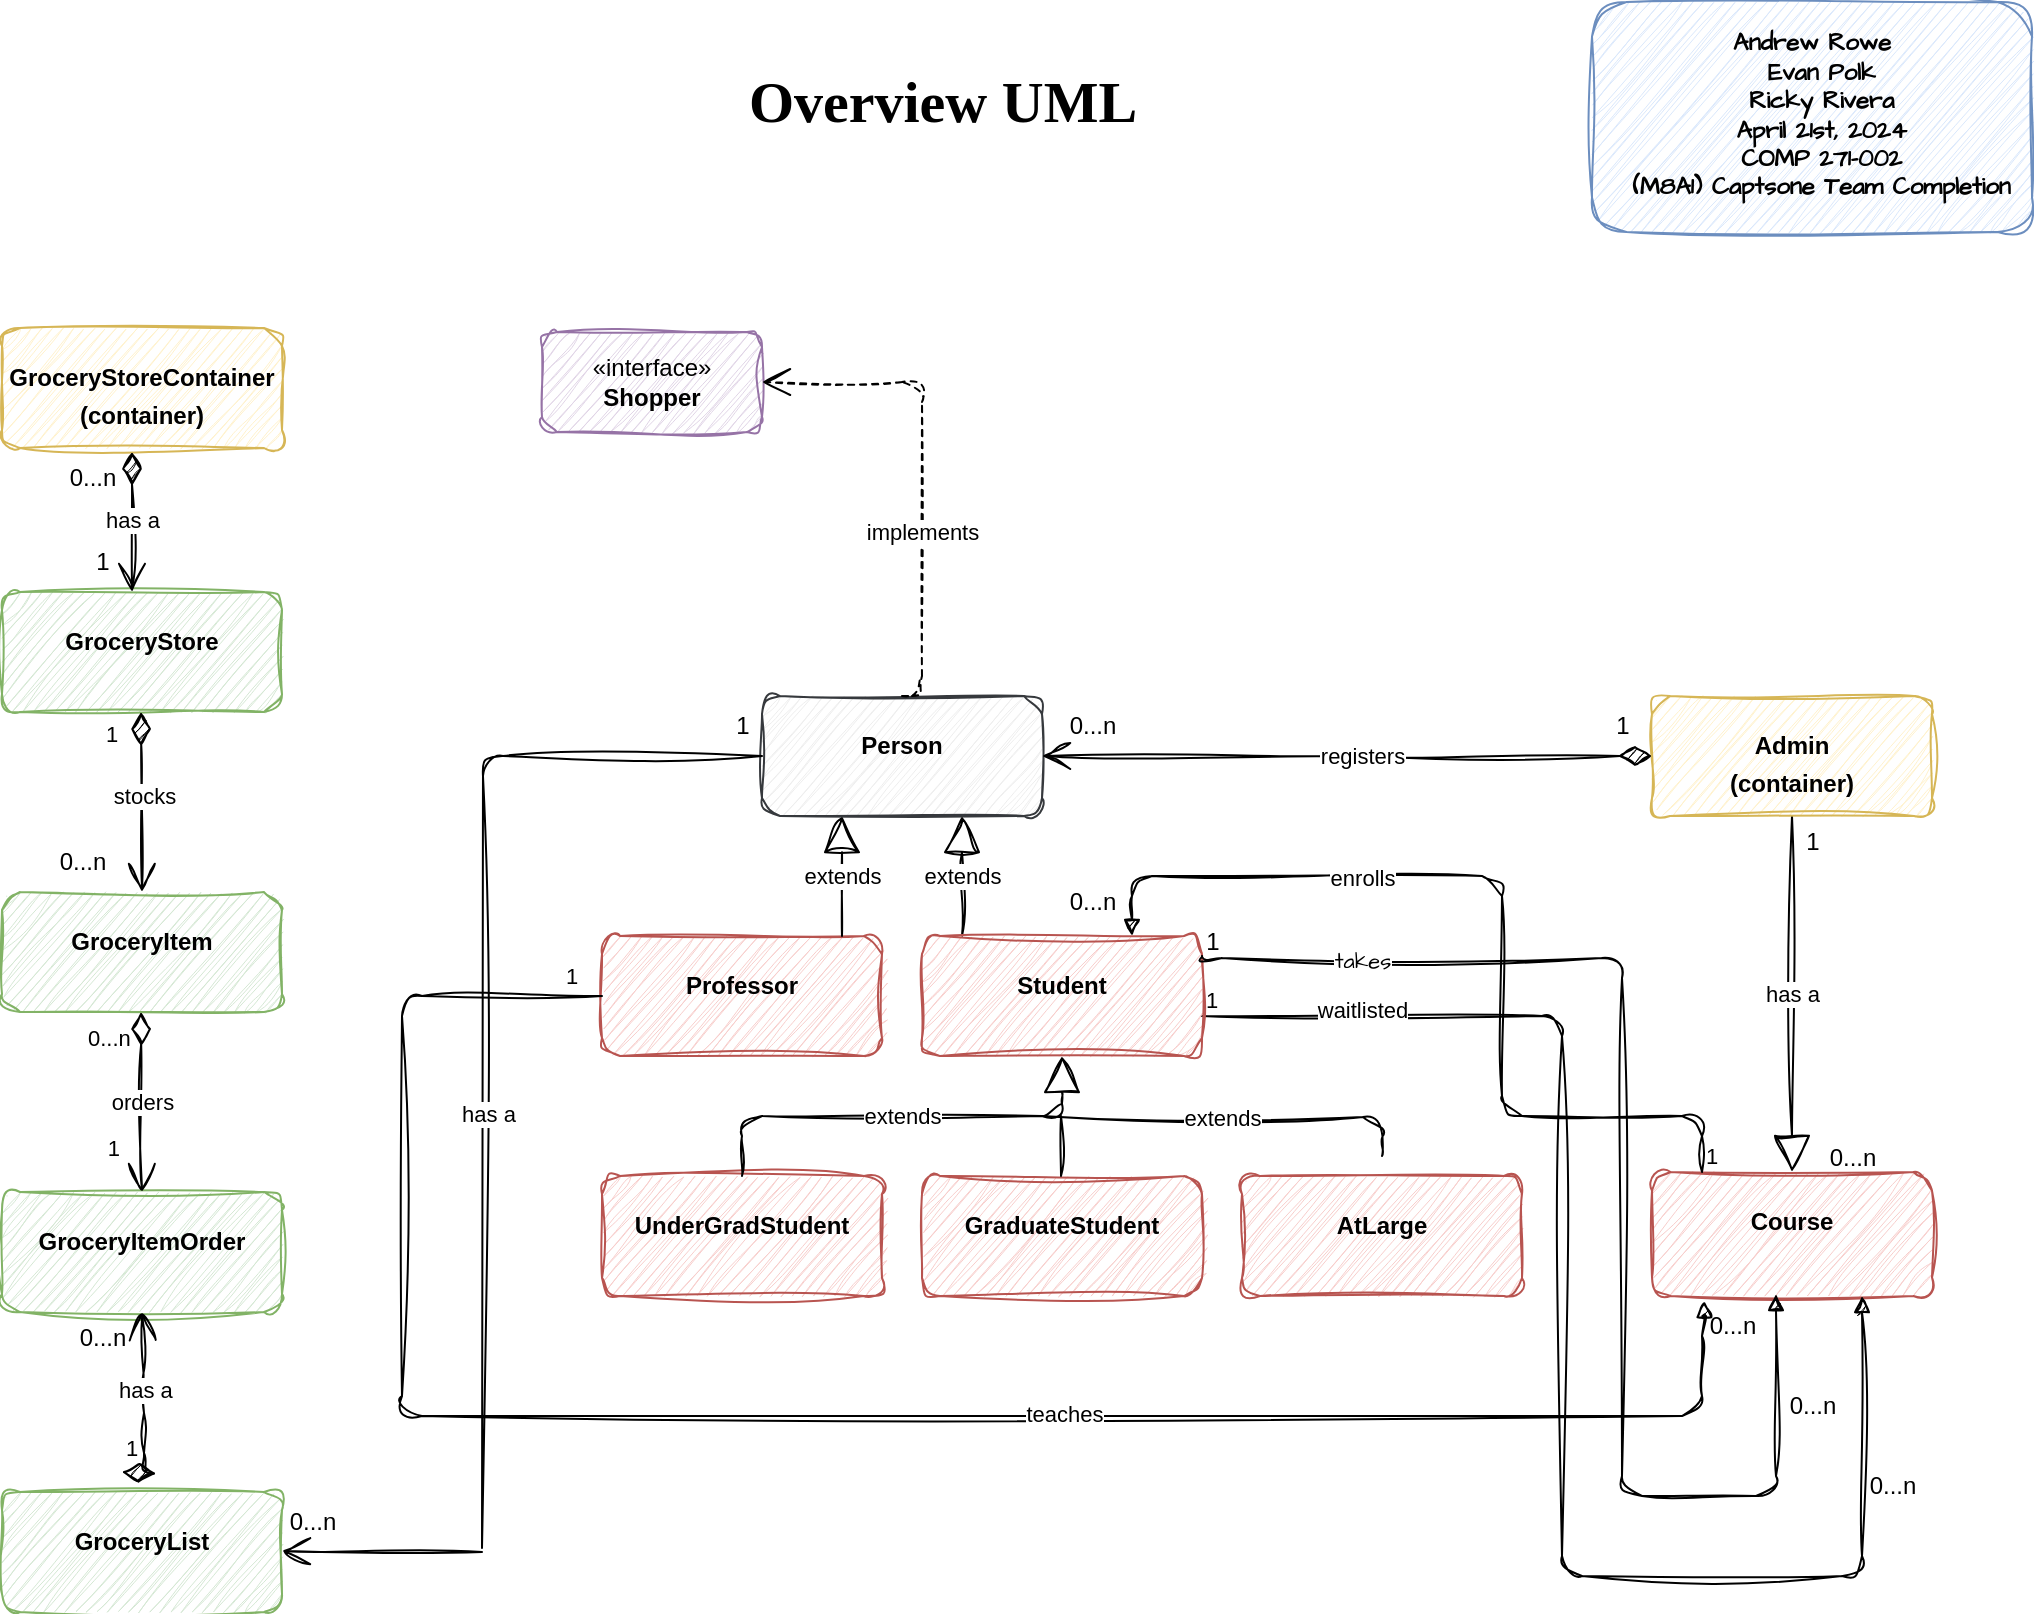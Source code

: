<mxfile version="24.2.5" type="github" pages="4">
  <diagram id="igU_RN5JDobZM15hZg9m" name="Overview UML">
    <mxGraphModel dx="1642" dy="763" grid="1" gridSize="10" guides="1" tooltips="1" connect="1" arrows="1" fold="1" page="1" pageScale="1" pageWidth="1100" pageHeight="850" math="0" shadow="0">
      <root>
        <mxCell id="0" />
        <mxCell id="1" parent="0" />
        <mxCell id="ZBImqNyjijKPo0u-uQpa-1" value="&lt;p style=&quot;margin:0px;margin-top:4px;text-align:center;&quot;&gt;&lt;br&gt;&lt;b&gt;Person&lt;/b&gt;&lt;/p&gt;" style="verticalAlign=top;align=left;overflow=fill;html=1;whiteSpace=wrap;rounded=1;fillColor=#eeeeee;strokeColor=#36393d;sketch=1;curveFitting=1;jiggle=2;" vertex="1" parent="1">
          <mxGeometry x="440" y="372" width="140" height="60" as="geometry" />
        </mxCell>
        <mxCell id="ZBImqNyjijKPo0u-uQpa-2" value="&lt;p style=&quot;margin:0px;margin-top:4px;text-align:center;&quot;&gt;&lt;br&gt;&lt;b&gt;UnderGradStudent&lt;/b&gt;&lt;/p&gt;" style="verticalAlign=top;align=left;overflow=fill;html=1;whiteSpace=wrap;fillColor=#f8cecc;strokeColor=#b85450;rounded=1;sketch=1;curveFitting=1;jiggle=2;" vertex="1" parent="1">
          <mxGeometry x="360" y="612" width="140" height="60" as="geometry" />
        </mxCell>
        <mxCell id="ZBImqNyjijKPo0u-uQpa-3" value="&lt;p style=&quot;margin:0px;margin-top:4px;text-align:center;&quot;&gt;&lt;br&gt;&lt;b&gt;Professor&lt;/b&gt;&lt;/p&gt;" style="verticalAlign=top;align=left;overflow=fill;html=1;whiteSpace=wrap;fillColor=#f8cecc;strokeColor=#b85450;rounded=1;sketch=1;curveFitting=1;jiggle=2;" vertex="1" parent="1">
          <mxGeometry x="360" y="492" width="140" height="60" as="geometry" />
        </mxCell>
        <mxCell id="ZBImqNyjijKPo0u-uQpa-4" value="&lt;p style=&quot;margin:0px;margin-top:4px;text-align:center;&quot;&gt;&lt;br&gt;&lt;b&gt;GraduateStudent&lt;/b&gt;&lt;/p&gt;" style="verticalAlign=top;align=left;overflow=fill;html=1;whiteSpace=wrap;fillColor=#f8cecc;strokeColor=#b85450;rounded=1;sketch=1;curveFitting=1;jiggle=2;" vertex="1" parent="1">
          <mxGeometry x="520" y="612" width="140" height="60" as="geometry" />
        </mxCell>
        <mxCell id="ZBImqNyjijKPo0u-uQpa-5" value="&lt;p style=&quot;margin:0px;margin-top:4px;text-align:center;&quot;&gt;&lt;br&gt;&lt;b&gt;AtLarge&lt;/b&gt;&lt;/p&gt;" style="verticalAlign=top;align=left;overflow=fill;html=1;whiteSpace=wrap;fillColor=#f8cecc;strokeColor=#b85450;rounded=1;sketch=1;curveFitting=1;jiggle=2;" vertex="1" parent="1">
          <mxGeometry x="680" y="612" width="140" height="60" as="geometry" />
        </mxCell>
        <mxCell id="ZBImqNyjijKPo0u-uQpa-6" value="&lt;p style=&quot;margin:0px;margin-top:4px;text-align:center;&quot;&gt;&lt;br&gt;&lt;b&gt;GroceryList&lt;/b&gt;&lt;/p&gt;" style="verticalAlign=top;align=left;overflow=fill;html=1;whiteSpace=wrap;fillColor=#d5e8d4;strokeColor=#82b366;rounded=1;sketch=1;curveFitting=1;jiggle=2;" vertex="1" parent="1">
          <mxGeometry x="60" y="770" width="140" height="60" as="geometry" />
        </mxCell>
        <mxCell id="ZBImqNyjijKPo0u-uQpa-7" value="«interface»&lt;br&gt;&lt;b&gt;Shopper&lt;/b&gt;" style="html=1;whiteSpace=wrap;rounded=1;fillColor=#e1d5e7;strokeColor=#9673a6;sketch=1;curveFitting=1;jiggle=2;" vertex="1" parent="1">
          <mxGeometry x="330" y="190" width="110" height="50" as="geometry" />
        </mxCell>
        <mxCell id="ZBImqNyjijKPo0u-uQpa-8" value="&lt;p style=&quot;margin:0px;margin-top:4px;text-align:center;&quot;&gt;&lt;br&gt;&lt;b&gt;Course&lt;/b&gt;&lt;/p&gt;" style="verticalAlign=top;align=left;overflow=fill;html=1;whiteSpace=wrap;fillColor=#f8cecc;strokeColor=#b85450;rounded=1;sketch=1;curveFitting=1;jiggle=2;" vertex="1" parent="1">
          <mxGeometry x="885" y="610" width="140" height="62" as="geometry" />
        </mxCell>
        <mxCell id="ZBImqNyjijKPo0u-uQpa-9" value="&lt;p style=&quot;margin:0px;margin-top:4px;text-align:center;&quot;&gt;&lt;br&gt;&lt;b&gt;GroceryItemOrder&lt;/b&gt;&lt;/p&gt;" style="verticalAlign=top;align=left;overflow=fill;html=1;whiteSpace=wrap;fillColor=#d5e8d4;strokeColor=#82b366;rounded=1;sketch=1;curveFitting=1;jiggle=2;" vertex="1" parent="1">
          <mxGeometry x="60" y="620" width="140" height="60" as="geometry" />
        </mxCell>
        <mxCell id="ZBImqNyjijKPo0u-uQpa-10" value="&lt;p style=&quot;margin:0px;margin-top:4px;text-align:center;&quot;&gt;&lt;br&gt;&lt;b&gt;GroceryItem&lt;/b&gt;&lt;/p&gt;" style="verticalAlign=top;align=left;overflow=fill;html=1;whiteSpace=wrap;fillColor=#d5e8d4;strokeColor=#82b366;rounded=1;sketch=1;curveFitting=1;jiggle=2;" vertex="1" parent="1">
          <mxGeometry x="60" y="470" width="140" height="60" as="geometry" />
        </mxCell>
        <mxCell id="ZBImqNyjijKPo0u-uQpa-11" value="&lt;p style=&quot;margin:0px;margin-top:4px;text-align:center;&quot;&gt;&lt;br&gt;&lt;b&gt;GroceryStore&lt;/b&gt;&lt;/p&gt;" style="verticalAlign=top;align=left;overflow=fill;html=1;whiteSpace=wrap;fillColor=#d5e8d4;strokeColor=#82b366;rounded=1;sketch=1;curveFitting=1;jiggle=2;" vertex="1" parent="1">
          <mxGeometry x="60" y="320" width="140" height="60" as="geometry" />
        </mxCell>
        <mxCell id="ZBImqNyjijKPo0u-uQpa-12" value="1" style="endArrow=open;html=1;endSize=12;startArrow=diamondThin;startSize=14;startFill=1;edgeStyle=orthogonalEdgeStyle;align=left;verticalAlign=bottom;rounded=1;entryX=0.5;entryY=0;entryDx=0;entryDy=0;sketch=1;curveFitting=1;jiggle=2;" edge="1" parent="1" target="ZBImqNyjijKPo0u-uQpa-10">
          <mxGeometry x="-0.558" y="-20" relative="1" as="geometry">
            <mxPoint x="129.5" y="380" as="sourcePoint" />
            <mxPoint x="129.5" y="430" as="targetPoint" />
            <mxPoint as="offset" />
          </mxGeometry>
        </mxCell>
        <mxCell id="ZBImqNyjijKPo0u-uQpa-13" value="stocks" style="edgeLabel;html=1;align=center;verticalAlign=middle;resizable=0;points=[];rounded=1;sketch=1;curveFitting=1;jiggle=2;" connectable="0" vertex="1" parent="ZBImqNyjijKPo0u-uQpa-12">
          <mxGeometry x="-0.067" y="1" relative="1" as="geometry">
            <mxPoint as="offset" />
          </mxGeometry>
        </mxCell>
        <mxCell id="ZBImqNyjijKPo0u-uQpa-14" value="orders" style="endArrow=open;html=1;endSize=12;startArrow=diamondThin;startSize=14;startFill=0;edgeStyle=orthogonalEdgeStyle;rounded=1;entryX=0.5;entryY=0;entryDx=0;entryDy=0;sketch=1;curveFitting=1;jiggle=2;" edge="1" parent="1" target="ZBImqNyjijKPo0u-uQpa-9">
          <mxGeometry relative="1" as="geometry">
            <mxPoint x="129.5" y="530" as="sourcePoint" />
            <mxPoint x="129.5" y="610" as="targetPoint" />
          </mxGeometry>
        </mxCell>
        <mxCell id="ZBImqNyjijKPo0u-uQpa-15" value="0...n" style="edgeLabel;resizable=0;html=1;align=left;verticalAlign=top;rounded=1;sketch=1;curveFitting=1;jiggle=2;" connectable="0" vertex="1" parent="ZBImqNyjijKPo0u-uQpa-14">
          <mxGeometry x="-1" relative="1" as="geometry">
            <mxPoint x="-29" as="offset" />
          </mxGeometry>
        </mxCell>
        <mxCell id="ZBImqNyjijKPo0u-uQpa-16" value="1" style="edgeLabel;resizable=0;html=1;align=right;verticalAlign=top;rounded=1;sketch=1;curveFitting=1;jiggle=2;" connectable="0" vertex="1" parent="ZBImqNyjijKPo0u-uQpa-14">
          <mxGeometry x="1" relative="1" as="geometry">
            <mxPoint x="-10" y="-35" as="offset" />
          </mxGeometry>
        </mxCell>
        <mxCell id="ZBImqNyjijKPo0u-uQpa-17" value="1" style="endArrow=open;html=1;endSize=12;startArrow=diamondThin;startSize=14;startFill=1;edgeStyle=orthogonalEdgeStyle;align=left;verticalAlign=bottom;rounded=1;sketch=1;curveFitting=1;jiggle=2;" edge="1" parent="1">
          <mxGeometry x="-1" y="3" relative="1" as="geometry">
            <mxPoint x="120" y="760" as="sourcePoint" />
            <mxPoint x="130" y="680" as="targetPoint" />
          </mxGeometry>
        </mxCell>
        <mxCell id="ZBImqNyjijKPo0u-uQpa-18" value="has a&amp;nbsp;" style="edgeLabel;html=1;align=center;verticalAlign=middle;resizable=0;points=[];rounded=1;sketch=1;curveFitting=1;jiggle=2;" connectable="0" vertex="1" parent="ZBImqNyjijKPo0u-uQpa-17">
          <mxGeometry x="0.152" y="-2" relative="1" as="geometry">
            <mxPoint as="offset" />
          </mxGeometry>
        </mxCell>
        <mxCell id="ZBImqNyjijKPo0u-uQpa-19" value="0...n" style="text;html=1;align=center;verticalAlign=middle;resizable=0;points=[];autosize=1;strokeColor=none;fillColor=none;rounded=1;sketch=1;curveFitting=1;jiggle=2;" vertex="1" parent="1">
          <mxGeometry x="85" y="678" width="50" height="30" as="geometry" />
        </mxCell>
        <mxCell id="ZBImqNyjijKPo0u-uQpa-20" value="0...n" style="text;html=1;align=center;verticalAlign=middle;resizable=0;points=[];autosize=1;strokeColor=none;fillColor=none;rounded=1;sketch=1;curveFitting=1;jiggle=2;" vertex="1" parent="1">
          <mxGeometry x="190" y="770" width="50" height="30" as="geometry" />
        </mxCell>
        <mxCell id="ZBImqNyjijKPo0u-uQpa-21" value="extends" style="endArrow=block;endSize=16;endFill=0;html=1;rounded=1;sketch=1;curveFitting=1;jiggle=2;" edge="1" parent="1">
          <mxGeometry width="160" relative="1" as="geometry">
            <mxPoint x="540" y="492" as="sourcePoint" />
            <mxPoint x="540" y="432" as="targetPoint" />
            <mxPoint as="offset" />
          </mxGeometry>
        </mxCell>
        <mxCell id="ZBImqNyjijKPo0u-uQpa-22" value="extends" style="endArrow=block;endSize=16;endFill=0;html=1;rounded=1;sketch=1;curveFitting=1;jiggle=2;" edge="1" parent="1">
          <mxGeometry width="160" relative="1" as="geometry">
            <mxPoint x="480" y="492" as="sourcePoint" />
            <mxPoint x="480" y="432" as="targetPoint" />
            <mxPoint as="offset" />
          </mxGeometry>
        </mxCell>
        <mxCell id="ZBImqNyjijKPo0u-uQpa-23" value="implements" style="endArrow=open;endSize=12;dashed=1;html=1;rounded=1;exitX=0.5;exitY=0;exitDx=0;exitDy=0;edgeStyle=orthogonalEdgeStyle;entryX=1;entryY=0.5;entryDx=0;entryDy=0;sketch=1;curveFitting=1;jiggle=2;" edge="1" parent="1" source="ZBImqNyjijKPo0u-uQpa-1" target="ZBImqNyjijKPo0u-uQpa-7">
          <mxGeometry x="-0.255" width="160" relative="1" as="geometry">
            <mxPoint x="519.5" y="260" as="sourcePoint" />
            <mxPoint x="519.5" y="210" as="targetPoint" />
            <Array as="points">
              <mxPoint x="520" y="372" />
              <mxPoint x="520" y="215" />
            </Array>
            <mxPoint as="offset" />
          </mxGeometry>
        </mxCell>
        <mxCell id="ZBImqNyjijKPo0u-uQpa-24" value="extends" style="endArrow=block;endSize=16;endFill=0;html=1;rounded=1;edgeStyle=orthogonalEdgeStyle;entryX=0.5;entryY=1;entryDx=0;entryDy=0;sketch=1;curveFitting=1;jiggle=2;" edge="1" parent="1" target="ZBImqNyjijKPo0u-uQpa-42">
          <mxGeometry width="160" relative="1" as="geometry">
            <mxPoint x="430" y="612" as="sourcePoint" />
            <mxPoint x="430" y="562" as="targetPoint" />
            <Array as="points">
              <mxPoint x="430" y="582" />
              <mxPoint x="590" y="582" />
            </Array>
          </mxGeometry>
        </mxCell>
        <mxCell id="ZBImqNyjijKPo0u-uQpa-25" value="" style="endArrow=none;html=1;edgeStyle=orthogonalEdgeStyle;rounded=1;sketch=1;curveFitting=1;jiggle=2;" edge="1" parent="1">
          <mxGeometry relative="1" as="geometry">
            <mxPoint x="589.5" y="582" as="sourcePoint" />
            <mxPoint x="589.5" y="612" as="targetPoint" />
          </mxGeometry>
        </mxCell>
        <mxCell id="ZBImqNyjijKPo0u-uQpa-26" value="" style="endArrow=none;html=1;edgeStyle=orthogonalEdgeStyle;rounded=1;sketch=1;curveFitting=1;jiggle=2;" edge="1" parent="1">
          <mxGeometry relative="1" as="geometry">
            <mxPoint x="580" y="582" as="sourcePoint" />
            <mxPoint x="750" y="602" as="targetPoint" />
          </mxGeometry>
        </mxCell>
        <mxCell id="ZBImqNyjijKPo0u-uQpa-27" value="extends" style="edgeLabel;html=1;align=center;verticalAlign=middle;resizable=0;points=[];rounded=1;sketch=1;curveFitting=1;jiggle=2;" connectable="0" vertex="1" parent="ZBImqNyjijKPo0u-uQpa-26">
          <mxGeometry x="0.053" y="-1" relative="1" as="geometry">
            <mxPoint x="-10" y="-1" as="offset" />
          </mxGeometry>
        </mxCell>
        <mxCell id="ZBImqNyjijKPo0u-uQpa-28" value="0...n" style="text;html=1;align=center;verticalAlign=middle;resizable=0;points=[];autosize=1;strokeColor=none;fillColor=none;rounded=1;sketch=1;curveFitting=1;jiggle=2;" vertex="1" parent="1">
          <mxGeometry x="580" y="372" width="50" height="30" as="geometry" />
        </mxCell>
        <mxCell id="ZBImqNyjijKPo0u-uQpa-29" value="has a" style="endArrow=block;endSize=16;endFill=0;html=1;rounded=1;sketch=1;curveFitting=1;jiggle=2;exitX=0.5;exitY=1;exitDx=0;exitDy=0;" edge="1" parent="1" source="ZBImqNyjijKPo0u-uQpa-32">
          <mxGeometry width="160" relative="1" as="geometry">
            <mxPoint x="954.5" y="550" as="sourcePoint" />
            <mxPoint x="955" y="610" as="targetPoint" />
          </mxGeometry>
        </mxCell>
        <mxCell id="ZBImqNyjijKPo0u-uQpa-30" value="1" style="text;html=1;align=center;verticalAlign=middle;resizable=0;points=[];autosize=1;strokeColor=none;fillColor=none;rounded=1;sketch=1;curveFitting=1;jiggle=2;" vertex="1" parent="1">
          <mxGeometry x="950" y="430" width="30" height="30" as="geometry" />
        </mxCell>
        <mxCell id="ZBImqNyjijKPo0u-uQpa-31" value="0...n" style="text;html=1;align=center;verticalAlign=middle;resizable=0;points=[];autosize=1;strokeColor=none;fillColor=none;rounded=1;sketch=1;curveFitting=1;jiggle=2;" vertex="1" parent="1">
          <mxGeometry x="960" y="588" width="50" height="30" as="geometry" />
        </mxCell>
        <mxCell id="ZBImqNyjijKPo0u-uQpa-32" value="&lt;p style=&quot;margin:0px;margin-top:4px;text-align:center;&quot;&gt;&lt;br&gt;&lt;b&gt;Admin&lt;br&gt;&lt;/b&gt;&lt;/p&gt;&lt;p style=&quot;margin:0px;margin-top:4px;text-align:center;&quot;&gt;&lt;b&gt;(container)&lt;/b&gt;&lt;/p&gt;" style="verticalAlign=top;align=left;overflow=fill;html=1;whiteSpace=wrap;fillColor=#fff2cc;strokeColor=#d6b656;rounded=1;sketch=1;curveFitting=1;jiggle=2;" vertex="1" parent="1">
          <mxGeometry x="885" y="372" width="140" height="60" as="geometry" />
        </mxCell>
        <mxCell id="ZBImqNyjijKPo0u-uQpa-33" value="" style="endArrow=block;endFill=1;html=1;edgeStyle=orthogonalEdgeStyle;align=left;verticalAlign=top;rounded=1;entryX=0.187;entryY=1.04;entryDx=0;entryDy=0;entryPerimeter=0;sketch=1;curveFitting=1;jiggle=2;" edge="1" parent="1" target="ZBImqNyjijKPo0u-uQpa-8">
          <mxGeometry x="0.2" y="10" relative="1" as="geometry">
            <mxPoint x="360" y="522" as="sourcePoint" />
            <mxPoint x="990" y="682" as="targetPoint" />
            <Array as="points">
              <mxPoint x="260" y="522" />
              <mxPoint x="260" y="732" />
              <mxPoint x="910" y="732" />
              <mxPoint x="910" y="682" />
              <mxPoint x="911" y="682" />
            </Array>
            <mxPoint as="offset" />
          </mxGeometry>
        </mxCell>
        <mxCell id="ZBImqNyjijKPo0u-uQpa-34" value="1" style="edgeLabel;resizable=0;html=1;align=left;verticalAlign=bottom;rounded=1;sketch=1;curveFitting=1;jiggle=2;" connectable="0" vertex="1" parent="ZBImqNyjijKPo0u-uQpa-33">
          <mxGeometry x="-1" relative="1" as="geometry">
            <mxPoint x="-20" y="-2" as="offset" />
          </mxGeometry>
        </mxCell>
        <mxCell id="ZBImqNyjijKPo0u-uQpa-35" value="teaches" style="edgeLabel;html=1;align=center;verticalAlign=middle;resizable=0;points=[];" connectable="0" vertex="1" parent="ZBImqNyjijKPo0u-uQpa-33">
          <mxGeometry x="0.258" y="1" relative="1" as="geometry">
            <mxPoint as="offset" />
          </mxGeometry>
        </mxCell>
        <mxCell id="ZBImqNyjijKPo0u-uQpa-36" value="0...n" style="text;html=1;align=center;verticalAlign=middle;resizable=0;points=[];autosize=1;strokeColor=none;fillColor=none;rounded=1;sketch=1;curveFitting=1;jiggle=2;" vertex="1" parent="1">
          <mxGeometry x="980" y="752" width="50" height="30" as="geometry" />
        </mxCell>
        <mxCell id="ZBImqNyjijKPo0u-uQpa-37" value="0...n" style="text;html=1;align=center;verticalAlign=middle;resizable=0;points=[];autosize=1;strokeColor=none;fillColor=none;rounded=1;sketch=1;curveFitting=1;jiggle=2;" vertex="1" parent="1">
          <mxGeometry x="940" y="712" width="50" height="30" as="geometry" />
        </mxCell>
        <mxCell id="ZBImqNyjijKPo0u-uQpa-38" value="" style="endArrow=block;endFill=1;html=1;edgeStyle=orthogonalEdgeStyle;align=left;verticalAlign=top;rounded=1;entryX=0.75;entryY=1;entryDx=0;entryDy=0;sketch=1;curveFitting=1;jiggle=2;" edge="1" parent="1" target="ZBImqNyjijKPo0u-uQpa-8">
          <mxGeometry x="-1" relative="1" as="geometry">
            <mxPoint x="660" y="532" as="sourcePoint" />
            <mxPoint x="820" y="532" as="targetPoint" />
            <Array as="points">
              <mxPoint x="840" y="532" />
              <mxPoint x="840" y="812" />
              <mxPoint x="990" y="812" />
            </Array>
          </mxGeometry>
        </mxCell>
        <mxCell id="ZBImqNyjijKPo0u-uQpa-39" value="1" style="edgeLabel;resizable=0;html=1;align=left;verticalAlign=bottom;rounded=1;sketch=1;curveFitting=1;jiggle=2;" connectable="0" vertex="1" parent="ZBImqNyjijKPo0u-uQpa-38">
          <mxGeometry x="-1" relative="1" as="geometry" />
        </mxCell>
        <mxCell id="ZBImqNyjijKPo0u-uQpa-40" value="waitlisted" style="edgeLabel;html=1;align=center;verticalAlign=middle;resizable=0;points=[];rounded=1;sketch=1;curveFitting=1;jiggle=2;" connectable="0" vertex="1" parent="ZBImqNyjijKPo0u-uQpa-38">
          <mxGeometry x="-0.785" y="3" relative="1" as="geometry">
            <mxPoint x="-1" as="offset" />
          </mxGeometry>
        </mxCell>
        <mxCell id="ZBImqNyjijKPo0u-uQpa-41" value="0...n" style="text;html=1;align=center;verticalAlign=middle;resizable=0;points=[];autosize=1;strokeColor=none;fillColor=none;rounded=1;sketch=1;curveFitting=1;jiggle=2;" vertex="1" parent="1">
          <mxGeometry x="900" y="672" width="50" height="30" as="geometry" />
        </mxCell>
        <mxCell id="ZBImqNyjijKPo0u-uQpa-42" value="&lt;p style=&quot;margin:0px;margin-top:4px;text-align:center;&quot;&gt;&lt;br&gt;&lt;b&gt;Student&lt;/b&gt;&lt;/p&gt;" style="verticalAlign=top;align=left;overflow=fill;html=1;whiteSpace=wrap;fillColor=#f8cecc;strokeColor=#b85450;rounded=1;sketch=1;curveFitting=1;jiggle=2;" vertex="1" parent="1">
          <mxGeometry x="520" y="492" width="140" height="60" as="geometry" />
        </mxCell>
        <mxCell id="ZBImqNyjijKPo0u-uQpa-43" value="Overview UML" style="text;html=1;align=center;verticalAlign=middle;resizable=0;points=[];autosize=1;strokeColor=none;fillColor=none;fontSize=29;fontStyle=1;rounded=1;sketch=1;curveFitting=1;jiggle=2;fontFamily=Comic Sans MS;" vertex="1" parent="1">
          <mxGeometry x="420" y="50" width="220" height="50" as="geometry" />
        </mxCell>
        <mxCell id="ZBImqNyjijKPo0u-uQpa-44" value="" style="endArrow=block;endFill=1;html=1;edgeStyle=orthogonalEdgeStyle;align=left;verticalAlign=top;rounded=1;entryX=0.75;entryY=0;entryDx=0;entryDy=0;sketch=1;curveFitting=1;jiggle=2;" edge="1" parent="1" target="ZBImqNyjijKPo0u-uQpa-42">
          <mxGeometry x="-1" relative="1" as="geometry">
            <mxPoint x="910" y="610" as="sourcePoint" />
            <mxPoint x="910" y="572" as="targetPoint" />
            <Array as="points">
              <mxPoint x="910" y="582" />
              <mxPoint x="810" y="582" />
              <mxPoint x="810" y="462" />
              <mxPoint x="625" y="462" />
            </Array>
          </mxGeometry>
        </mxCell>
        <mxCell id="ZBImqNyjijKPo0u-uQpa-45" value="1" style="edgeLabel;resizable=0;html=1;align=left;verticalAlign=bottom;rounded=1;sketch=1;curveFitting=1;jiggle=2;" connectable="0" vertex="1" parent="ZBImqNyjijKPo0u-uQpa-44">
          <mxGeometry x="-1" relative="1" as="geometry">
            <mxPoint as="offset" />
          </mxGeometry>
        </mxCell>
        <mxCell id="ZBImqNyjijKPo0u-uQpa-46" value="enrolls" style="edgeLabel;html=1;align=center;verticalAlign=middle;resizable=0;points=[];rounded=1;sketch=1;curveFitting=1;jiggle=2;" connectable="0" vertex="1" parent="ZBImqNyjijKPo0u-uQpa-44">
          <mxGeometry x="0.506" y="1" relative="1" as="geometry">
            <mxPoint x="30" as="offset" />
          </mxGeometry>
        </mxCell>
        <mxCell id="ZBImqNyjijKPo0u-uQpa-47" value="0...n" style="text;html=1;align=center;verticalAlign=middle;resizable=0;points=[];autosize=1;strokeColor=none;fillColor=none;rounded=1;sketch=1;curveFitting=1;jiggle=2;" vertex="1" parent="1">
          <mxGeometry x="580" y="460" width="50" height="30" as="geometry" />
        </mxCell>
        <mxCell id="ZBImqNyjijKPo0u-uQpa-48" value="" style="endArrow=block;endFill=1;html=1;edgeStyle=orthogonalEdgeStyle;align=left;verticalAlign=top;rounded=1;hachureGap=4;fontFamily=Architects Daughter;fontSource=https%3A%2F%2Ffonts.googleapis.com%2Fcss%3Ffamily%3DArchitects%2BDaughter;entryX=0.94;entryY=-0.033;entryDx=0;entryDy=0;entryPerimeter=0;sketch=1;curveFitting=1;jiggle=2;" edge="1" parent="1" target="ZBImqNyjijKPo0u-uQpa-41">
          <mxGeometry x="-1" relative="1" as="geometry">
            <mxPoint x="660" y="502" as="sourcePoint" />
            <mxPoint x="820" y="502" as="targetPoint" />
            <Array as="points">
              <mxPoint x="660" y="503" />
              <mxPoint x="870" y="503" />
              <mxPoint x="870" y="772" />
              <mxPoint x="947" y="772" />
            </Array>
          </mxGeometry>
        </mxCell>
        <mxCell id="ZBImqNyjijKPo0u-uQpa-49" value="takes" style="edgeLabel;html=1;align=center;verticalAlign=middle;resizable=0;points=[];rounded=1;hachureGap=4;fontFamily=Architects Daughter;fontSource=https%3A%2F%2Ffonts.googleapis.com%2Fcss%3Ffamily%3DArchitects%2BDaughter;sketch=1;curveFitting=1;jiggle=2;" connectable="0" vertex="1" parent="ZBImqNyjijKPo0u-uQpa-48">
          <mxGeometry x="-0.745" y="-1" relative="1" as="geometry">
            <mxPoint x="-3" as="offset" />
          </mxGeometry>
        </mxCell>
        <mxCell id="ZBImqNyjijKPo0u-uQpa-50" value="0...n" style="text;html=1;align=center;verticalAlign=middle;resizable=0;points=[];autosize=1;strokeColor=none;fillColor=none;rounded=1;sketch=1;curveFitting=1;jiggle=2;" vertex="1" parent="1">
          <mxGeometry x="75" y="440" width="50" height="30" as="geometry" />
        </mxCell>
        <mxCell id="ZBImqNyjijKPo0u-uQpa-51" value="&lt;p style=&quot;margin:0px;margin-top:4px;text-align:center;&quot;&gt;&lt;br&gt;&lt;b&gt;GroceryStoreContainer&lt;/b&gt;&lt;br&gt;&lt;/p&gt;&lt;p style=&quot;margin:0px;margin-top:4px;text-align:center;&quot;&gt;&lt;b&gt;(container)&lt;/b&gt;&lt;/p&gt;" style="verticalAlign=top;align=left;overflow=fill;html=1;whiteSpace=wrap;rounded=1;fillColor=#fff2cc;strokeColor=#d6b656;sketch=1;curveFitting=1;jiggle=2;" vertex="1" parent="1">
          <mxGeometry x="60" y="188" width="140" height="60" as="geometry" />
        </mxCell>
        <mxCell id="ZBImqNyjijKPo0u-uQpa-52" value="" style="endArrow=none;html=1;edgeStyle=orthogonalEdgeStyle;rounded=1;hachureGap=4;fontFamily=Architects Daughter;fontSource=https%3A%2F%2Ffonts.googleapis.com%2Fcss%3Ffamily%3DArchitects%2BDaughter;exitX=0;exitY=0.5;exitDx=0;exitDy=0;sketch=1;curveFitting=1;jiggle=2;" edge="1" parent="1" source="ZBImqNyjijKPo0u-uQpa-1">
          <mxGeometry relative="1" as="geometry">
            <mxPoint x="300" y="708" as="sourcePoint" />
            <mxPoint x="300" y="798" as="targetPoint" />
          </mxGeometry>
        </mxCell>
        <mxCell id="ZBImqNyjijKPo0u-uQpa-53" value="has a" style="edgeLabel;html=1;align=center;verticalAlign=middle;resizable=0;points=[];" connectable="0" vertex="1" parent="ZBImqNyjijKPo0u-uQpa-52">
          <mxGeometry x="0.19" y="2" relative="1" as="geometry">
            <mxPoint as="offset" />
          </mxGeometry>
        </mxCell>
        <mxCell id="ZBImqNyjijKPo0u-uQpa-54" value="" style="endArrow=open;endFill=1;endSize=12;html=1;rounded=1;hachureGap=4;fontFamily=Architects Daughter;fontSource=https%3A%2F%2Ffonts.googleapis.com%2Fcss%3Ffamily%3DArchitects%2BDaughter;sketch=1;curveFitting=1;jiggle=2;" edge="1" parent="1">
          <mxGeometry width="160" relative="1" as="geometry">
            <mxPoint x="300" y="800" as="sourcePoint" />
            <mxPoint x="200" y="799.5" as="targetPoint" />
          </mxGeometry>
        </mxCell>
        <mxCell id="ZBImqNyjijKPo0u-uQpa-55" value="&lt;div&gt;&lt;br&gt;&lt;/div&gt;&lt;div&gt;&lt;br&gt;&lt;/div&gt;" style="endArrow=open;html=1;endSize=12;startArrow=diamondThin;startSize=14;startFill=1;edgeStyle=orthogonalEdgeStyle;align=left;verticalAlign=bottom;rounded=1;hachureGap=4;fontFamily=Architects Daughter;fontSource=https%3A%2F%2Ffonts.googleapis.com%2Fcss%3Ffamily%3DArchitects%2BDaughter;sketch=1;curveFitting=1;jiggle=2;exitX=0;exitY=0.5;exitDx=0;exitDy=0;" edge="1" parent="1" source="ZBImqNyjijKPo0u-uQpa-32">
          <mxGeometry x="-0.967" y="-42" relative="1" as="geometry">
            <mxPoint x="690" y="402" as="sourcePoint" />
            <mxPoint x="580" y="402" as="targetPoint" />
            <mxPoint as="offset" />
          </mxGeometry>
        </mxCell>
        <mxCell id="ZBImqNyjijKPo0u-uQpa-56" value="registers" style="edgeLabel;html=1;align=center;verticalAlign=middle;resizable=0;points=[];" connectable="0" vertex="1" parent="ZBImqNyjijKPo0u-uQpa-55">
          <mxGeometry x="-0.011" y="-1" relative="1" as="geometry">
            <mxPoint x="6" y="1" as="offset" />
          </mxGeometry>
        </mxCell>
        <mxCell id="ZBImqNyjijKPo0u-uQpa-57" value="&lt;div align=&quot;center&quot;&gt;&lt;b&gt;&amp;nbsp;&amp;nbsp;&lt;/b&gt;&lt;/div&gt;&lt;div align=&quot;center&quot;&gt;&lt;b&gt;Andrew Rowe&lt;/b&gt;&lt;/div&gt;&lt;div align=&quot;center&quot;&gt;&lt;b&gt;&amp;nbsp; Evan Polk&lt;/b&gt;&lt;/div&gt;&lt;div align=&quot;center&quot;&gt;&lt;b&gt;&amp;nbsp; Ricky Rivera&lt;br&gt;&lt;/b&gt;&lt;/div&gt;&lt;div align=&quot;center&quot;&gt;&lt;b&gt;&amp;nbsp; April 21st, 2024&lt;br&gt;&lt;/b&gt;&lt;/div&gt;&lt;div align=&quot;center&quot;&gt;&lt;b&gt;&amp;nbsp; COMP 271-002&lt;/b&gt;&lt;/div&gt;&lt;div align=&quot;center&quot;&gt;&lt;b&gt;&amp;nbsp; (M8A1) Captsone Team Completion&lt;br&gt;&lt;/b&gt;&lt;/div&gt;" style="verticalAlign=top;align=center;overflow=fill;html=1;whiteSpace=wrap;hachureGap=4;fontFamily=Architects Daughter;fontSource=https%3A%2F%2Ffonts.googleapis.com%2Fcss%3Ffamily%3DArchitects%2BDaughter;sketch=1;curveFitting=1;jiggle=2;rounded=1;fillColor=#dae8fc;strokeColor=#6c8ebf;" vertex="1" parent="1">
          <mxGeometry x="855" y="25" width="220" height="115" as="geometry" />
        </mxCell>
        <mxCell id="ZBImqNyjijKPo0u-uQpa-58" value="1" style="text;html=1;align=center;verticalAlign=middle;resizable=0;points=[];autosize=1;strokeColor=none;fillColor=none;rounded=1;sketch=1;curveFitting=1;jiggle=2;" vertex="1" parent="1">
          <mxGeometry x="650" y="480" width="30" height="30" as="geometry" />
        </mxCell>
        <mxCell id="ZBImqNyjijKPo0u-uQpa-59" value="1" style="text;html=1;align=center;verticalAlign=middle;resizable=0;points=[];autosize=1;strokeColor=none;fillColor=none;rounded=1;sketch=1;curveFitting=1;jiggle=2;" vertex="1" parent="1">
          <mxGeometry x="415" y="372" width="30" height="30" as="geometry" />
        </mxCell>
        <mxCell id="ZBImqNyjijKPo0u-uQpa-60" value="" style="endArrow=open;html=1;endSize=12;startArrow=diamondThin;startSize=14;startFill=1;edgeStyle=orthogonalEdgeStyle;align=left;verticalAlign=bottom;rounded=1;sketch=1;hachureGap=4;jiggle=2;curveFitting=1;fontFamily=Architects Daughter;fontSource=https%3A%2F%2Ffonts.googleapis.com%2Fcss%3Ffamily%3DArchitects%2BDaughter;" edge="1" parent="1">
          <mxGeometry x="0.143" y="145" relative="1" as="geometry">
            <mxPoint x="125" y="250" as="sourcePoint" />
            <mxPoint x="125" y="320" as="targetPoint" />
            <mxPoint as="offset" />
          </mxGeometry>
        </mxCell>
        <mxCell id="ZBImqNyjijKPo0u-uQpa-61" value="has a" style="edgeLabel;html=1;align=center;verticalAlign=middle;resizable=0;points=[];" connectable="0" vertex="1" parent="ZBImqNyjijKPo0u-uQpa-60">
          <mxGeometry x="-0.043" relative="1" as="geometry">
            <mxPoint as="offset" />
          </mxGeometry>
        </mxCell>
        <mxCell id="ZBImqNyjijKPo0u-uQpa-62" value="1" style="text;html=1;align=center;verticalAlign=middle;resizable=0;points=[];autosize=1;strokeColor=none;fillColor=none;rounded=1;sketch=1;curveFitting=1;jiggle=2;" vertex="1" parent="1">
          <mxGeometry x="95" y="290" width="30" height="30" as="geometry" />
        </mxCell>
        <mxCell id="ZBImqNyjijKPo0u-uQpa-63" value="0...n" style="text;html=1;align=center;verticalAlign=middle;resizable=0;points=[];autosize=1;strokeColor=none;fillColor=none;rounded=1;sketch=1;curveFitting=1;jiggle=2;" vertex="1" parent="1">
          <mxGeometry x="80" y="248" width="50" height="30" as="geometry" />
        </mxCell>
        <mxCell id="ZBImqNyjijKPo0u-uQpa-64" value="1" style="text;html=1;align=center;verticalAlign=middle;resizable=0;points=[];autosize=1;strokeColor=none;fillColor=none;" vertex="1" parent="1">
          <mxGeometry x="855" y="372" width="30" height="30" as="geometry" />
        </mxCell>
      </root>
    </mxGraphModel>
  </diagram>
  <diagram id="_r58iPrNLo5zozWxOhkU" name="Detailed UML">
    <mxGraphModel dx="7127" dy="2290" grid="1" gridSize="10" guides="1" tooltips="1" connect="1" arrows="1" fold="1" page="1" pageScale="1" pageWidth="1100" pageHeight="850" math="0" shadow="0">
      <root>
        <mxCell id="0" />
        <mxCell id="1" parent="0" />
        <mxCell id="YkPzB4DwqG3yCwCXZc-5-1" value="Person" style="swimlane;fontStyle=1;align=center;verticalAlign=top;childLayout=stackLayout;horizontal=1;startSize=26;horizontalStack=0;resizeParent=1;resizeParentMax=0;resizeLast=0;collapsible=1;marginBottom=0;whiteSpace=wrap;html=1;fillColor=#f5f5f5;fontColor=#333333;strokeColor=#666666;sketch=1;curveFitting=1;jiggle=2;" vertex="1" parent="1">
          <mxGeometry x="-1050" y="560" width="330" height="270" as="geometry">
            <mxRectangle x="-1050" y="610" width="80" height="30" as="alternateBounds" />
          </mxGeometry>
        </mxCell>
        <mxCell id="YkPzB4DwqG3yCwCXZc-5-2" value="&lt;div&gt;- familyName: String&lt;/div&gt;&lt;div&gt;- givenNames: String&lt;br&gt;&lt;/div&gt;&lt;div&gt;- day: int&amp;nbsp;&amp;nbsp;&amp;nbsp;&amp;nbsp;&amp;nbsp; // DOB&lt;br&gt;&lt;/div&gt;&lt;div&gt;- month: int&amp;nbsp; // DOB&lt;br&gt;&lt;/div&gt;&lt;div&gt;- year: int&amp;nbsp;&amp;nbsp;&amp;nbsp;&amp;nbsp; // DOB&lt;/div&gt;&lt;div&gt;- isMale: Boolean&amp;nbsp; // Sex&lt;br&gt;&lt;/div&gt;&lt;div&gt;- father: String&lt;/div&gt;&lt;div&gt;- mother: String&lt;br&gt;&lt;/div&gt;&lt;div&gt;- children: List&amp;lt;Person&amp;gt;&lt;br&gt;&lt;/div&gt;" style="text;strokeColor=none;fillColor=none;align=left;verticalAlign=top;spacingLeft=4;spacingRight=4;overflow=hidden;rotatable=0;points=[[0,0.5],[1,0.5]];portConstraint=eastwest;whiteSpace=wrap;html=1;sketch=1;curveFitting=1;jiggle=2;" vertex="1" parent="YkPzB4DwqG3yCwCXZc-5-1">
          <mxGeometry y="26" width="330" height="134" as="geometry" />
        </mxCell>
        <mxCell id="YkPzB4DwqG3yCwCXZc-5-3" value="" style="line;strokeWidth=1;fillColor=none;align=left;verticalAlign=middle;spacingTop=-1;spacingLeft=3;spacingRight=3;rotatable=0;labelPosition=right;points=[];portConstraint=eastwest;strokeColor=inherit;sketch=1;curveFitting=1;jiggle=2;" vertex="1" parent="YkPzB4DwqG3yCwCXZc-5-1">
          <mxGeometry y="160" width="330" height="60" as="geometry" />
        </mxCell>
        <mxCell id="YkPzB4DwqG3yCwCXZc-5-4" value="&lt;div&gt;+ addChild(name day month year isMale partner)&lt;br&gt;&lt;/div&gt;&lt;div&gt;+ toString()&lt;br&gt;&lt;/div&gt;" style="text;strokeColor=none;fillColor=none;align=left;verticalAlign=top;spacingLeft=4;spacingRight=4;overflow=hidden;rotatable=0;points=[[0,0.5],[1,0.5]];portConstraint=eastwest;whiteSpace=wrap;html=1;sketch=1;curveFitting=1;jiggle=2;" vertex="1" parent="YkPzB4DwqG3yCwCXZc-5-1">
          <mxGeometry y="220" width="330" height="50" as="geometry" />
        </mxCell>
        <mxCell id="YkPzB4DwqG3yCwCXZc-5-5" value="Student" style="swimlane;fontStyle=1;align=center;verticalAlign=top;childLayout=stackLayout;horizontal=1;startSize=26;horizontalStack=0;resizeParent=1;resizeParentMax=0;resizeLast=0;collapsible=1;marginBottom=0;whiteSpace=wrap;html=1;fillColor=#f8cecc;strokeColor=#b85450;sketch=1;curveFitting=1;jiggle=2;" vertex="1" parent="1">
          <mxGeometry x="-940" y="1050" width="310" height="160" as="geometry" />
        </mxCell>
        <mxCell id="YkPzB4DwqG3yCwCXZc-5-6" value="- id: int.&amp;nbsp; // Student ID number&lt;br&gt;&lt;div&gt;- courses: Set&amp;lt;Course&amp;gt;&lt;br&gt;&lt;/div&gt;" style="text;strokeColor=none;fillColor=none;align=left;verticalAlign=top;spacingLeft=4;spacingRight=4;overflow=hidden;rotatable=0;points=[[0,0.5],[1,0.5]];portConstraint=eastwest;whiteSpace=wrap;html=1;sketch=1;curveFitting=1;jiggle=2;" vertex="1" parent="YkPzB4DwqG3yCwCXZc-5-5">
          <mxGeometry y="26" width="310" height="44" as="geometry" />
        </mxCell>
        <mxCell id="YkPzB4DwqG3yCwCXZc-5-7" value="" style="line;strokeWidth=1;fillColor=none;align=left;verticalAlign=middle;spacingTop=-1;spacingLeft=3;spacingRight=3;rotatable=0;labelPosition=right;points=[];portConstraint=eastwest;strokeColor=inherit;sketch=1;curveFitting=1;jiggle=2;" vertex="1" parent="YkPzB4DwqG3yCwCXZc-5-5">
          <mxGeometry y="70" width="310" height="8" as="geometry" />
        </mxCell>
        <mxCell id="YkPzB4DwqG3yCwCXZc-5-8" value="&lt;div&gt;+ addCourse()&amp;nbsp;&amp;nbsp; // Adds course to students schedule&lt;br&gt;&lt;/div&gt;&lt;div&gt;+ removeCourse()&amp;nbsp;&amp;nbsp;&amp;nbsp;&amp;nbsp;&amp;nbsp;&amp;nbsp;&amp;nbsp;&amp;nbsp;&amp;nbsp;&amp;nbsp;&amp;nbsp; // Removes course&lt;/div&gt;&lt;div&gt;+ amountRegistered()&amp;nbsp;&amp;nbsp;&amp;nbsp;&amp;nbsp;&amp;nbsp; // Total students registered&lt;/div&gt;&lt;div&gt;+ hasRegisteredCourse() // Is student registered&lt;/div&gt;&lt;div&gt;+ toString()&lt;br&gt;&lt;/div&gt;" style="text;strokeColor=none;fillColor=none;align=left;verticalAlign=top;spacingLeft=4;spacingRight=4;overflow=hidden;rotatable=0;points=[[0,0.5],[1,0.5]];portConstraint=eastwest;whiteSpace=wrap;html=1;sketch=1;curveFitting=1;jiggle=2;" vertex="1" parent="YkPzB4DwqG3yCwCXZc-5-5">
          <mxGeometry y="78" width="310" height="82" as="geometry" />
        </mxCell>
        <mxCell id="YkPzB4DwqG3yCwCXZc-5-9" value="&lt;div&gt;&amp;lt;&amp;lt;Interface&amp;gt;&amp;gt;&lt;/div&gt;&lt;div&gt;Shopper&lt;br&gt;&lt;/div&gt;" style="swimlane;fontStyle=1;align=center;verticalAlign=top;childLayout=stackLayout;horizontal=1;startSize=40;horizontalStack=0;resizeParent=1;resizeParentMax=0;resizeLast=0;collapsible=1;marginBottom=0;whiteSpace=wrap;html=1;fillColor=#e1d5e7;strokeColor=#9673a6;sketch=1;curveFitting=1;jiggle=2;" vertex="1" parent="1">
          <mxGeometry x="-1380" y="270" width="490" height="110" as="geometry">
            <mxRectangle x="-1330" y="200" width="120" height="40" as="alternateBounds" />
          </mxGeometry>
        </mxCell>
        <mxCell id="YkPzB4DwqG3yCwCXZc-5-10" value="&amp;nbsp;&amp;nbsp;&amp;nbsp;&amp;nbsp;&amp;nbsp; " style="text;strokeColor=none;fillColor=none;align=left;verticalAlign=top;spacingLeft=4;spacingRight=4;overflow=hidden;rotatable=0;points=[[0,0.5],[1,0.5]];portConstraint=eastwest;whiteSpace=wrap;html=1;sketch=1;curveFitting=1;jiggle=2;" vertex="1" parent="YkPzB4DwqG3yCwCXZc-5-9">
          <mxGeometry y="40" width="490" height="26" as="geometry" />
        </mxCell>
        <mxCell id="YkPzB4DwqG3yCwCXZc-5-11" value="" style="line;strokeWidth=1;fillColor=none;align=left;verticalAlign=middle;spacingTop=-1;spacingLeft=3;spacingRight=3;rotatable=0;labelPosition=right;points=[];portConstraint=eastwest;strokeColor=inherit;sketch=1;curveFitting=1;jiggle=2;" vertex="1" parent="YkPzB4DwqG3yCwCXZc-5-9">
          <mxGeometry y="66" width="490" height="8" as="geometry" />
        </mxCell>
        <mxCell id="YkPzB4DwqG3yCwCXZc-5-12" value="&lt;p style=&quot;margin:0px;margin-left:4px;&quot;&gt;+ recordList() // Adds new grocery list&lt;br&gt;&lt;/p&gt;" style="text;strokeColor=none;fillColor=none;align=left;verticalAlign=top;spacingLeft=4;spacingRight=4;overflow=hidden;rotatable=0;points=[[0,0.5],[1,0.5]];portConstraint=eastwest;whiteSpace=wrap;html=1;sketch=1;curveFitting=1;jiggle=2;" vertex="1" parent="YkPzB4DwqG3yCwCXZc-5-9">
          <mxGeometry y="74" width="490" height="36" as="geometry" />
        </mxCell>
        <mxCell id="YkPzB4DwqG3yCwCXZc-5-13" value="Detailed UML" style="text;html=1;align=center;verticalAlign=middle;resizable=0;points=[];autosize=1;strokeColor=none;fillColor=none;fontSize=29;fontStyle=1;rounded=1;fontFamily=Comic Sans MS;sketch=1;curveFitting=1;jiggle=2;shadow=0;" vertex="1" parent="1">
          <mxGeometry x="-1190" y="30" width="210" height="50" as="geometry" />
        </mxCell>
        <mxCell id="YkPzB4DwqG3yCwCXZc-5-14" value="Professor" style="swimlane;fontStyle=1;align=center;verticalAlign=top;childLayout=stackLayout;horizontal=1;startSize=26;horizontalStack=0;resizeParent=1;resizeParentMax=0;resizeLast=0;collapsible=1;marginBottom=0;whiteSpace=wrap;html=1;fillColor=#f8cecc;strokeColor=#b85450;sketch=1;curveFitting=1;jiggle=2;" vertex="1" parent="1">
          <mxGeometry x="-1250" y="1050" width="230" height="86" as="geometry" />
        </mxCell>
        <mxCell id="YkPzB4DwqG3yCwCXZc-5-15" value="- employeeId: int&amp;nbsp; // Employee ID number" style="text;strokeColor=none;fillColor=none;align=left;verticalAlign=top;spacingLeft=4;spacingRight=4;overflow=hidden;rotatable=0;points=[[0,0.5],[1,0.5]];portConstraint=eastwest;whiteSpace=wrap;html=1;sketch=1;curveFitting=1;jiggle=2;" vertex="1" parent="YkPzB4DwqG3yCwCXZc-5-14">
          <mxGeometry y="26" width="230" height="26" as="geometry" />
        </mxCell>
        <mxCell id="YkPzB4DwqG3yCwCXZc-5-16" value="" style="line;strokeWidth=1;fillColor=none;align=left;verticalAlign=middle;spacingTop=-1;spacingLeft=3;spacingRight=3;rotatable=0;labelPosition=right;points=[];portConstraint=eastwest;strokeColor=inherit;sketch=1;curveFitting=1;jiggle=2;" vertex="1" parent="YkPzB4DwqG3yCwCXZc-5-14">
          <mxGeometry y="52" width="230" height="8" as="geometry" />
        </mxCell>
        <mxCell id="YkPzB4DwqG3yCwCXZc-5-17" value="+ professorDiscount() // None" style="text;strokeColor=none;fillColor=none;align=left;verticalAlign=top;spacingLeft=4;spacingRight=4;overflow=hidden;rotatable=0;points=[[0,0.5],[1,0.5]];portConstraint=eastwest;whiteSpace=wrap;html=1;sketch=1;curveFitting=1;jiggle=2;" vertex="1" parent="YkPzB4DwqG3yCwCXZc-5-14">
          <mxGeometry y="60" width="230" height="26" as="geometry" />
        </mxCell>
        <mxCell id="YkPzB4DwqG3yCwCXZc-5-18" value="UnderGradStudent" style="swimlane;fontStyle=1;align=center;verticalAlign=top;childLayout=stackLayout;horizontal=1;startSize=26;horizontalStack=0;resizeParent=1;resizeParentMax=0;resizeLast=0;collapsible=1;marginBottom=0;whiteSpace=wrap;html=1;fillColor=#f8cecc;strokeColor=#b85450;sketch=1;curveFitting=1;jiggle=2;" vertex="1" parent="1">
          <mxGeometry x="-1110" y="1330" width="190" height="86" as="geometry" />
        </mxCell>
        <mxCell id="YkPzB4DwqG3yCwCXZc-5-19" value="&amp;nbsp;" style="text;strokeColor=none;fillColor=none;align=left;verticalAlign=top;spacingLeft=4;spacingRight=4;overflow=hidden;rotatable=0;points=[[0,0.5],[1,0.5]];portConstraint=eastwest;whiteSpace=wrap;html=1;sketch=1;curveFitting=1;jiggle=2;" vertex="1" parent="YkPzB4DwqG3yCwCXZc-5-18">
          <mxGeometry y="26" width="190" height="26" as="geometry" />
        </mxCell>
        <mxCell id="YkPzB4DwqG3yCwCXZc-5-20" value="" style="line;strokeWidth=1;fillColor=none;align=left;verticalAlign=middle;spacingTop=-1;spacingLeft=3;spacingRight=3;rotatable=0;labelPosition=right;points=[];portConstraint=eastwest;strokeColor=inherit;sketch=1;curveFitting=1;jiggle=2;" vertex="1" parent="YkPzB4DwqG3yCwCXZc-5-18">
          <mxGeometry y="52" width="190" height="8" as="geometry" />
        </mxCell>
        <mxCell id="YkPzB4DwqG3yCwCXZc-5-21" value="+ undergradDiscount() // 10% off" style="text;strokeColor=none;fillColor=none;align=left;verticalAlign=top;spacingLeft=4;spacingRight=4;overflow=hidden;rotatable=0;points=[[0,0.5],[1,0.5]];portConstraint=eastwest;whiteSpace=wrap;html=1;sketch=1;curveFitting=1;jiggle=2;" vertex="1" parent="YkPzB4DwqG3yCwCXZc-5-18">
          <mxGeometry y="60" width="190" height="26" as="geometry" />
        </mxCell>
        <mxCell id="YkPzB4DwqG3yCwCXZc-5-22" value="GraduateStudent" style="swimlane;fontStyle=1;align=center;verticalAlign=top;childLayout=stackLayout;horizontal=1;startSize=26;horizontalStack=0;resizeParent=1;resizeParentMax=0;resizeLast=0;collapsible=1;marginBottom=0;whiteSpace=wrap;html=1;fillColor=#f8cecc;strokeColor=#b85450;sketch=1;curveFitting=1;jiggle=2;" vertex="1" parent="1">
          <mxGeometry x="-900" y="1330" width="220" height="86" as="geometry" />
        </mxCell>
        <mxCell id="YkPzB4DwqG3yCwCXZc-5-23" value="&amp;nbsp;" style="text;strokeColor=none;fillColor=none;align=left;verticalAlign=top;spacingLeft=4;spacingRight=4;overflow=hidden;rotatable=0;points=[[0,0.5],[1,0.5]];portConstraint=eastwest;whiteSpace=wrap;html=1;sketch=1;curveFitting=1;jiggle=2;" vertex="1" parent="YkPzB4DwqG3yCwCXZc-5-22">
          <mxGeometry y="26" width="220" height="26" as="geometry" />
        </mxCell>
        <mxCell id="YkPzB4DwqG3yCwCXZc-5-24" value="" style="line;strokeWidth=1;fillColor=none;align=left;verticalAlign=middle;spacingTop=-1;spacingLeft=3;spacingRight=3;rotatable=0;labelPosition=right;points=[];portConstraint=eastwest;strokeColor=inherit;sketch=1;curveFitting=1;jiggle=2;" vertex="1" parent="YkPzB4DwqG3yCwCXZc-5-22">
          <mxGeometry y="52" width="220" height="8" as="geometry" />
        </mxCell>
        <mxCell id="YkPzB4DwqG3yCwCXZc-5-25" value="+ graduateDiscount() //15% off" style="text;strokeColor=none;fillColor=none;align=left;verticalAlign=top;spacingLeft=4;spacingRight=4;overflow=hidden;rotatable=0;points=[[0,0.5],[1,0.5]];portConstraint=eastwest;whiteSpace=wrap;html=1;sketch=1;curveFitting=1;jiggle=2;" vertex="1" parent="YkPzB4DwqG3yCwCXZc-5-22">
          <mxGeometry y="60" width="220" height="26" as="geometry" />
        </mxCell>
        <mxCell id="YkPzB4DwqG3yCwCXZc-5-26" value="AtLarge" style="swimlane;fontStyle=1;align=center;verticalAlign=top;childLayout=stackLayout;horizontal=1;startSize=26;horizontalStack=0;resizeParent=1;resizeParentMax=0;resizeLast=0;collapsible=1;marginBottom=0;whiteSpace=wrap;html=1;fillColor=#f8cecc;strokeColor=#b85450;sketch=1;curveFitting=1;jiggle=2;" vertex="1" parent="1">
          <mxGeometry x="-660" y="1330" width="160" height="86" as="geometry" />
        </mxCell>
        <mxCell id="YkPzB4DwqG3yCwCXZc-5-27" value="&amp;nbsp;" style="text;strokeColor=none;fillColor=none;align=left;verticalAlign=top;spacingLeft=4;spacingRight=4;overflow=hidden;rotatable=0;points=[[0,0.5],[1,0.5]];portConstraint=eastwest;whiteSpace=wrap;html=1;sketch=1;curveFitting=1;jiggle=2;" vertex="1" parent="YkPzB4DwqG3yCwCXZc-5-26">
          <mxGeometry y="26" width="160" height="26" as="geometry" />
        </mxCell>
        <mxCell id="YkPzB4DwqG3yCwCXZc-5-28" value="" style="line;strokeWidth=1;fillColor=none;align=left;verticalAlign=middle;spacingTop=-1;spacingLeft=3;spacingRight=3;rotatable=0;labelPosition=right;points=[];portConstraint=eastwest;strokeColor=inherit;sketch=1;curveFitting=1;jiggle=2;" vertex="1" parent="YkPzB4DwqG3yCwCXZc-5-26">
          <mxGeometry y="52" width="160" height="8" as="geometry" />
        </mxCell>
        <mxCell id="YkPzB4DwqG3yCwCXZc-5-29" value="+ AtLargeDiscount() // None" style="text;strokeColor=none;fillColor=none;align=left;verticalAlign=top;spacingLeft=4;spacingRight=4;overflow=hidden;rotatable=0;points=[[0,0.5],[1,0.5]];portConstraint=eastwest;whiteSpace=wrap;html=1;sketch=1;curveFitting=1;jiggle=2;" vertex="1" parent="YkPzB4DwqG3yCwCXZc-5-26">
          <mxGeometry y="60" width="160" height="26" as="geometry" />
        </mxCell>
        <mxCell id="YkPzB4DwqG3yCwCXZc-5-30" value="Course" style="swimlane;fontStyle=1;align=center;verticalAlign=top;childLayout=stackLayout;horizontal=1;startSize=26;horizontalStack=0;resizeParent=1;resizeParentMax=0;resizeLast=0;collapsible=1;marginBottom=0;whiteSpace=wrap;html=1;fillColor=#f8cecc;strokeColor=#b85450;sketch=1;curveFitting=1;jiggle=2;" vertex="1" parent="1">
          <mxGeometry x="-415" y="1330" width="275" height="200" as="geometry" />
        </mxCell>
        <mxCell id="YkPzB4DwqG3yCwCXZc-5-31" value="&lt;div&gt;- courseName: String&lt;/div&gt;&lt;div&gt;- courseNum: int&lt;/div&gt;&lt;div&gt;- courseTitle: String&lt;/div&gt;&lt;div&gt;- maxEnrollment: int&lt;/div&gt;&lt;div&gt;- courseCreditHours: int&lt;/div&gt;&lt;div&gt;- registeredStudents: Set&amp;lt;Student&amp;gt;&lt;/div&gt;&lt;div&gt;- waitList: Queue&amp;lt;Student&amp;gt;&lt;br&gt;&lt;/div&gt;" style="text;strokeColor=none;fillColor=none;align=left;verticalAlign=top;spacingLeft=4;spacingRight=4;overflow=hidden;rotatable=0;points=[[0,0.5],[1,0.5]];portConstraint=eastwest;whiteSpace=wrap;html=1;sketch=1;curveFitting=1;jiggle=2;" vertex="1" parent="YkPzB4DwqG3yCwCXZc-5-30">
          <mxGeometry y="26" width="275" height="104" as="geometry" />
        </mxCell>
        <mxCell id="YkPzB4DwqG3yCwCXZc-5-32" value="" style="line;strokeWidth=1;fillColor=none;align=left;verticalAlign=middle;spacingTop=-1;spacingLeft=3;spacingRight=3;rotatable=0;labelPosition=right;points=[];portConstraint=eastwest;strokeColor=inherit;sketch=1;curveFitting=1;jiggle=2;" vertex="1" parent="YkPzB4DwqG3yCwCXZc-5-30">
          <mxGeometry y="130" width="275" height="10" as="geometry" />
        </mxCell>
        <mxCell id="YkPzB4DwqG3yCwCXZc-5-33" value="&lt;div&gt;+ requestRegistration(Student student)&lt;/div&gt;&lt;div&gt;+ unenrollStudent(Student student)&lt;/div&gt;&lt;div&gt;+ getWaitListed()&lt;br&gt;&lt;/div&gt;" style="text;strokeColor=none;fillColor=none;align=left;verticalAlign=top;spacingLeft=4;spacingRight=4;overflow=hidden;rotatable=0;points=[[0,0.5],[1,0.5]];portConstraint=eastwest;whiteSpace=wrap;html=1;sketch=1;curveFitting=1;jiggle=2;" vertex="1" parent="YkPzB4DwqG3yCwCXZc-5-30">
          <mxGeometry y="140" width="275" height="60" as="geometry" />
        </mxCell>
        <mxCell id="YkPzB4DwqG3yCwCXZc-5-34" value="Admin (container)" style="swimlane;fontStyle=1;align=center;verticalAlign=top;childLayout=stackLayout;horizontal=1;startSize=26;horizontalStack=0;resizeParent=1;resizeParentMax=0;resizeLast=0;collapsible=1;marginBottom=0;whiteSpace=wrap;html=1;fillColor=#fff2cc;strokeColor=#d6b656;sketch=1;curveFitting=1;jiggle=2;" vertex="1" parent="1">
          <mxGeometry x="-415" y="938" width="230" height="280" as="geometry" />
        </mxCell>
        <mxCell id="YkPzB4DwqG3yCwCXZc-5-35" value="&lt;div&gt;- people: HashSet&amp;lt;Person&amp;gt;&lt;/div&gt;&lt;div&gt;- courses: HashSet&amp;lt;Course&amp;gt;&lt;br&gt;&lt;/div&gt;" style="text;strokeColor=none;fillColor=none;align=left;verticalAlign=top;spacingLeft=4;spacingRight=4;overflow=hidden;rotatable=0;points=[[0,0.5],[1,0.5]];portConstraint=eastwest;whiteSpace=wrap;html=1;sketch=1;curveFitting=1;jiggle=2;" vertex="1" parent="YkPzB4DwqG3yCwCXZc-5-34">
          <mxGeometry y="26" width="230" height="44" as="geometry" />
        </mxCell>
        <mxCell id="YkPzB4DwqG3yCwCXZc-5-36" value="" style="line;strokeWidth=1;fillColor=none;align=left;verticalAlign=middle;spacingTop=-1;spacingLeft=3;spacingRight=3;rotatable=0;labelPosition=right;points=[];portConstraint=eastwest;strokeColor=inherit;sketch=1;curveFitting=1;jiggle=2;" vertex="1" parent="YkPzB4DwqG3yCwCXZc-5-34">
          <mxGeometry y="70" width="230" height="8" as="geometry" />
        </mxCell>
        <mxCell id="YkPzB4DwqG3yCwCXZc-5-37" value="&lt;div&gt;+ recordPerson()&lt;/div&gt;&lt;div&gt;+ recordStudent()&lt;/div&gt;&lt;div&gt;+ recordUnderGradStudent()&lt;/div&gt;&lt;div&gt;+ recordGradStudent()&lt;/div&gt;&lt;div&gt;+ recordAtLarge() // DO WE NEED????&lt;br&gt;&lt;/div&gt;&lt;div&gt;+ findPerson()&lt;/div&gt;&lt;div&gt;+ findStudent()&lt;/div&gt;&lt;div&gt;+ recordCourse()&lt;/div&gt;&lt;div&gt;+ findCourse()&lt;/div&gt;&lt;div&gt;+ enrollStudent()&lt;/div&gt;&lt;div&gt;+ removeStudent()&lt;/div&gt;&lt;div&gt;+ reportRegistrations()&lt;/div&gt;&lt;div&gt;+ reportWaitListed()&lt;br&gt;&lt;/div&gt;" style="text;strokeColor=none;fillColor=none;align=left;verticalAlign=top;spacingLeft=4;spacingRight=4;overflow=hidden;rotatable=0;points=[[0,0.5],[1,0.5]];portConstraint=eastwest;whiteSpace=wrap;html=1;sketch=1;curveFitting=1;jiggle=2;" vertex="1" parent="YkPzB4DwqG3yCwCXZc-5-34">
          <mxGeometry y="78" width="230" height="202" as="geometry" />
        </mxCell>
        <mxCell id="YkPzB4DwqG3yCwCXZc-5-38" value="&lt;h1 style=&quot;margin-top: 0px;&quot;&gt;Notes:&lt;/h1&gt;&lt;p&gt;&lt;/p&gt;&lt;div&gt;&lt;ol&gt;&lt;li&gt;Shopper (Interface): Represents the interface that defines the methods for shopping behavior&lt;/li&gt;&lt;li&gt;Person: Declares &#39;calculateDiscount()&#39; to be implemented by subclasses&lt;/li&gt;&lt;li&gt;Student: Implements the &#39;calculateDIscount()&#39; method with specfic logic for the students class&amp;nbsp;&lt;/li&gt;&lt;li&gt;GroceryItem: Represents items available in grocery store&lt;/li&gt;&lt;li&gt;GroceryItemOrder: Represents an order of a specific &#39;Groceryitem&#39; and a quantity&lt;/li&gt;&lt;li&gt;GroceryList: Represents a list of &#39;GroceryItemOrder&#39; objects (shopping list)&lt;/li&gt;&lt;li&gt;GroceryStore: Represents a grocery store&lt;/li&gt;&lt;li&gt;GroceryStoreContainer: Implements a collection (&#39;Map&#39; or &#39;List&#39;) for managing and accessing &#39;GroceryStore&#39; objects by name or another identifier&lt;/li&gt;&lt;/ol&gt;&lt;/div&gt;&lt;p&gt;&lt;/p&gt;" style="text;html=1;whiteSpace=wrap;overflow=hidden;rounded=0;sketch=1;curveFitting=1;jiggle=2;" vertex="1" parent="1">
          <mxGeometry x="-2173.5" y="1480" width="760" height="200" as="geometry" />
        </mxCell>
        <mxCell id="YkPzB4DwqG3yCwCXZc-5-39" value="0...n" style="text;html=1;align=center;verticalAlign=middle;resizable=0;points=[];autosize=1;strokeColor=none;fillColor=none;sketch=1;curveFitting=1;jiggle=2;" vertex="1" parent="1">
          <mxGeometry x="-425" y="1540" width="50" height="30" as="geometry" />
        </mxCell>
        <mxCell id="YkPzB4DwqG3yCwCXZc-5-40" value="1" style="text;html=1;align=center;verticalAlign=middle;resizable=0;points=[];autosize=1;strokeColor=none;fillColor=none;sketch=1;curveFitting=1;jiggle=2;" vertex="1" parent="1">
          <mxGeometry x="-1170" y="1138" width="30" height="30" as="geometry" />
        </mxCell>
        <mxCell id="YkPzB4DwqG3yCwCXZc-5-41" value="extends" style="endArrow=block;endSize=16;endFill=0;html=1;rounded=0;entryX=0.801;entryY=1.056;entryDx=0;entryDy=0;entryPerimeter=0;sketch=1;curveFitting=1;jiggle=2;" edge="1" parent="1" target="YkPzB4DwqG3yCwCXZc-5-4">
          <mxGeometry x="-0.21" width="160" relative="1" as="geometry">
            <mxPoint x="-785.59" y="1050" as="sourcePoint" />
            <mxPoint x="-785.59" y="950" as="targetPoint" />
            <mxPoint y="-1" as="offset" />
          </mxGeometry>
        </mxCell>
        <mxCell id="YkPzB4DwqG3yCwCXZc-5-42" value="extends" style="endArrow=block;endSize=16;endFill=0;html=1;rounded=0;edgeStyle=orthogonalEdgeStyle;entryX=0.212;entryY=1.037;entryDx=0;entryDy=0;entryPerimeter=0;sketch=1;curveFitting=1;jiggle=2;" edge="1" parent="1" target="YkPzB4DwqG3yCwCXZc-5-4">
          <mxGeometry x="-0.591" y="-1" width="160" relative="1" as="geometry">
            <mxPoint x="-1140.59" y="1050" as="sourcePoint" />
            <mxPoint x="-1140.59" y="910" as="targetPoint" />
            <Array as="points">
              <mxPoint x="-1141" y="930" />
              <mxPoint x="-980" y="930" />
            </Array>
            <mxPoint as="offset" />
          </mxGeometry>
        </mxCell>
        <mxCell id="YkPzB4DwqG3yCwCXZc-5-43" value="" style="endArrow=block;endSize=16;endFill=0;html=1;rounded=0;edgeStyle=orthogonalEdgeStyle;entryX=0.52;entryY=1.037;entryDx=0;entryDy=0;entryPerimeter=0;sketch=1;curveFitting=1;jiggle=2;" edge="1" parent="1" target="YkPzB4DwqG3yCwCXZc-5-8">
          <mxGeometry x="-0.313" width="160" relative="1" as="geometry">
            <mxPoint x="-980" y="1290" as="sourcePoint" />
            <mxPoint x="-780" y="1230" as="targetPoint" />
            <Array as="points">
              <mxPoint x="-779" y="1290" />
            </Array>
            <mxPoint x="1" as="offset" />
          </mxGeometry>
        </mxCell>
        <mxCell id="YkPzB4DwqG3yCwCXZc-5-44" value="" style="endArrow=none;html=1;edgeStyle=orthogonalEdgeStyle;rounded=0;entryX=0.5;entryY=0;entryDx=0;entryDy=0;sketch=1;curveFitting=1;jiggle=2;" edge="1" parent="1" target="YkPzB4DwqG3yCwCXZc-5-26">
          <mxGeometry relative="1" as="geometry">
            <mxPoint x="-780" y="1290" as="sourcePoint" />
            <mxPoint x="-580" y="1290" as="targetPoint" />
          </mxGeometry>
        </mxCell>
        <mxCell id="YkPzB4DwqG3yCwCXZc-5-45" value="extends" style="edgeLabel;html=1;align=center;verticalAlign=middle;resizable=0;points=[];sketch=1;curveFitting=1;jiggle=2;" connectable="0" vertex="1" parent="YkPzB4DwqG3yCwCXZc-5-44">
          <mxGeometry x="-0.211" y="-3" relative="1" as="geometry">
            <mxPoint x="-94" y="-33" as="offset" />
          </mxGeometry>
        </mxCell>
        <mxCell id="YkPzB4DwqG3yCwCXZc-5-46" value="" style="endArrow=none;html=1;edgeStyle=orthogonalEdgeStyle;rounded=0;sketch=1;curveFitting=1;jiggle=2;" edge="1" parent="1">
          <mxGeometry relative="1" as="geometry">
            <mxPoint x="-980" y="1290" as="sourcePoint" />
            <mxPoint x="-980" y="1330" as="targetPoint" />
          </mxGeometry>
        </mxCell>
        <mxCell id="YkPzB4DwqG3yCwCXZc-5-47" value="" style="endArrow=none;html=1;edgeStyle=orthogonalEdgeStyle;rounded=0;sketch=1;curveFitting=1;jiggle=2;" edge="1" parent="1">
          <mxGeometry relative="1" as="geometry">
            <mxPoint x="-780" y="1290" as="sourcePoint" />
            <mxPoint x="-780" y="1330" as="targetPoint" />
            <Array as="points">
              <mxPoint x="-780" y="1315" />
              <mxPoint x="-780" y="1315" />
            </Array>
          </mxGeometry>
        </mxCell>
        <mxCell id="YkPzB4DwqG3yCwCXZc-5-48" value="0...n" style="text;html=1;align=center;verticalAlign=middle;resizable=0;points=[];autosize=1;strokeColor=none;fillColor=none;sketch=1;curveFitting=1;jiggle=2;" vertex="1" parent="1">
          <mxGeometry x="-1595" y="1320" width="50" height="30" as="geometry" />
        </mxCell>
        <mxCell id="YkPzB4DwqG3yCwCXZc-5-49" value="GroceryStoreContainer" style="swimlane;fontStyle=1;align=center;verticalAlign=top;childLayout=stackLayout;horizontal=1;startSize=26;horizontalStack=0;resizeParent=1;resizeParentMax=0;resizeLast=0;collapsible=1;marginBottom=0;whiteSpace=wrap;html=1;fillColor=#fff2cc;strokeColor=#d6b656;sketch=1;curveFitting=1;jiggle=2;" vertex="1" parent="1">
          <mxGeometry x="-1942.75" y="382" width="367.5" height="170" as="geometry" />
        </mxCell>
        <mxCell id="YkPzB4DwqG3yCwCXZc-5-50" value="- storeMap: Map&amp;lt;String, GroceryStore&amp;gt;&amp;nbsp;&lt;div&gt;&lt;br&gt;&lt;/div&gt;" style="text;strokeColor=none;fillColor=none;align=left;verticalAlign=top;spacingLeft=4;spacingRight=4;overflow=hidden;rotatable=0;points=[[0,0.5],[1,0.5]];portConstraint=eastwest;whiteSpace=wrap;html=1;sketch=1;curveFitting=1;jiggle=2;" vertex="1" parent="YkPzB4DwqG3yCwCXZc-5-49">
          <mxGeometry y="26" width="367.5" height="40" as="geometry" />
        </mxCell>
        <mxCell id="YkPzB4DwqG3yCwCXZc-5-51" value="" style="line;strokeWidth=1;fillColor=none;align=left;verticalAlign=middle;spacingTop=-1;spacingLeft=3;spacingRight=3;rotatable=0;labelPosition=right;points=[];portConstraint=eastwest;strokeColor=inherit;sketch=1;curveFitting=1;jiggle=2;" vertex="1" parent="YkPzB4DwqG3yCwCXZc-5-49">
          <mxGeometry y="66" width="367.5" height="8" as="geometry" />
        </mxCell>
        <mxCell id="YkPzB4DwqG3yCwCXZc-5-52" value="&lt;div&gt;+ addStore(GroceryStore store): void // Adds a store&lt;/div&gt;&lt;div&gt;&lt;div&gt;+ recordStore(String storeName)&lt;/div&gt;&lt;/div&gt;&lt;div&gt;+ getStore(String name): GroceryStore // Retrieves a groceryStore&amp;nbsp;&lt;/div&gt;&lt;div&gt;&amp;nbsp;&amp;nbsp;&amp;nbsp;&amp;nbsp;&amp;nbsp;&amp;nbsp;&amp;nbsp;&amp;nbsp;&amp;nbsp;&amp;nbsp;&amp;nbsp;&amp;nbsp;&amp;nbsp;&amp;nbsp;&amp;nbsp;&amp;nbsp;&amp;nbsp;&amp;nbsp;&amp;nbsp;&amp;nbsp;&amp;nbsp;&amp;nbsp;&amp;nbsp;&amp;nbsp;&amp;nbsp;&amp;nbsp;&amp;nbsp;&amp;nbsp;&amp;nbsp;&amp;nbsp;&amp;nbsp;&amp;nbsp;&amp;nbsp;&amp;nbsp;&amp;nbsp;&amp;nbsp;&amp;nbsp;&amp;nbsp;&amp;nbsp;&amp;nbsp;&amp;nbsp;&amp;nbsp;&amp;nbsp;&amp;nbsp;&amp;nbsp;&amp;nbsp;&amp;nbsp;&amp;nbsp;&amp;nbsp;&amp;nbsp;&amp;nbsp;&amp;nbsp;&amp;nbsp;&amp;nbsp;&amp;nbsp;&amp;nbsp;&amp;nbsp;&amp;nbsp;&amp;nbsp;&amp;nbsp;&amp;nbsp;&amp;nbsp; // from container by name&lt;br&gt;&lt;/div&gt;&lt;div&gt;&lt;div&gt;+ getStoreNames() // Retrieve all store names&lt;/div&gt;&lt;div&gt;&lt;div&gt;+ getStores()&lt;br&gt;&lt;/div&gt;&lt;/div&gt;&lt;/div&gt;" style="text;strokeColor=none;fillColor=none;align=left;verticalAlign=top;spacingLeft=4;spacingRight=4;overflow=hidden;rotatable=0;points=[[0,0.5],[1,0.5]];portConstraint=eastwest;whiteSpace=wrap;html=1;sketch=1;curveFitting=1;jiggle=2;" vertex="1" parent="YkPzB4DwqG3yCwCXZc-5-49">
          <mxGeometry y="74" width="367.5" height="96" as="geometry" />
        </mxCell>
        <mxCell id="YkPzB4DwqG3yCwCXZc-5-53" value="GroceryItemOrder" style="swimlane;fontStyle=1;align=center;verticalAlign=top;childLayout=stackLayout;horizontal=1;startSize=26;horizontalStack=0;resizeParent=1;resizeParentMax=0;resizeLast=0;collapsible=1;marginBottom=0;whiteSpace=wrap;html=1;fillColor=#d5e8d4;strokeColor=#82b366;sketch=1;curveFitting=1;jiggle=2;" vertex="1" parent="1">
          <mxGeometry x="-1881.5" y="1082" width="240" height="121" as="geometry" />
        </mxCell>
        <mxCell id="YkPzB4DwqG3yCwCXZc-5-54" value="- item: GroceryItem&lt;div&gt;- quantity: Integer&lt;/div&gt;" style="text;strokeColor=none;fillColor=none;align=left;verticalAlign=top;spacingLeft=4;spacingRight=4;overflow=hidden;rotatable=0;points=[[0,0.5],[1,0.5]];portConstraint=eastwest;whiteSpace=wrap;html=1;sketch=1;curveFitting=1;jiggle=2;" vertex="1" parent="YkPzB4DwqG3yCwCXZc-5-53">
          <mxGeometry y="26" width="240" height="47" as="geometry" />
        </mxCell>
        <mxCell id="YkPzB4DwqG3yCwCXZc-5-55" value="" style="line;strokeWidth=1;fillColor=none;align=left;verticalAlign=middle;spacingTop=-1;spacingLeft=3;spacingRight=3;rotatable=0;labelPosition=right;points=[];portConstraint=eastwest;strokeColor=inherit;sketch=1;curveFitting=1;jiggle=2;" vertex="1" parent="YkPzB4DwqG3yCwCXZc-5-53">
          <mxGeometry y="73" width="240" height="8" as="geometry" />
        </mxCell>
        <mxCell id="YkPzB4DwqG3yCwCXZc-5-56" value="+ getCost() // calculates total cost" style="text;strokeColor=none;fillColor=none;align=left;verticalAlign=top;spacingLeft=4;spacingRight=4;overflow=hidden;rotatable=0;points=[[0,0.5],[1,0.5]];portConstraint=eastwest;whiteSpace=wrap;html=1;sketch=1;curveFitting=1;jiggle=2;" vertex="1" parent="YkPzB4DwqG3yCwCXZc-5-53">
          <mxGeometry y="81" width="240" height="40" as="geometry" />
        </mxCell>
        <mxCell id="YkPzB4DwqG3yCwCXZc-5-57" value="GroceryList" style="swimlane;fontStyle=1;align=center;verticalAlign=top;childLayout=stackLayout;horizontal=1;startSize=26;horizontalStack=0;resizeParent=1;resizeParentMax=0;resizeLast=0;collapsible=1;marginBottom=0;whiteSpace=wrap;html=1;fillColor=#d5e8d4;strokeColor=#82b366;sketch=1;curveFitting=1;jiggle=2;" vertex="1" parent="1">
          <mxGeometry x="-1925" y="1282" width="330" height="130" as="geometry" />
        </mxCell>
        <mxCell id="YkPzB4DwqG3yCwCXZc-5-58" value="&lt;div&gt;- orders: List&amp;lt;GroceryItemOrder&amp;gt;&lt;/div&gt;&lt;div&gt;- orders: ArrayList&amp;lt;GroceryList&amp;gt; &lt;br&gt;&lt;/div&gt;" style="text;strokeColor=none;fillColor=none;align=left;verticalAlign=top;spacingLeft=4;spacingRight=4;overflow=hidden;rotatable=0;points=[[0,0.5],[1,0.5]];portConstraint=eastwest;whiteSpace=wrap;html=1;sketch=1;curveFitting=1;jiggle=2;" vertex="1" parent="YkPzB4DwqG3yCwCXZc-5-57">
          <mxGeometry y="26" width="330" height="40" as="geometry" />
        </mxCell>
        <mxCell id="YkPzB4DwqG3yCwCXZc-5-59" value="" style="line;strokeWidth=1;fillColor=none;align=left;verticalAlign=middle;spacingTop=-1;spacingLeft=3;spacingRight=3;rotatable=0;labelPosition=right;points=[];portConstraint=eastwest;strokeColor=inherit;sketch=1;curveFitting=1;jiggle=2;" vertex="1" parent="YkPzB4DwqG3yCwCXZc-5-57">
          <mxGeometry y="66" width="330" height="8" as="geometry" />
        </mxCell>
        <mxCell id="YkPzB4DwqG3yCwCXZc-5-60" value="+ add(GroceryItemOrder order)&amp;nbsp; // Adds an order&lt;div&gt;+ getTotalCost()&amp;nbsp; // Calculates total cost&lt;br&gt;&lt;div&gt;+ toString()&lt;br&gt;&lt;/div&gt;&lt;/div&gt;" style="text;strokeColor=none;fillColor=none;align=left;verticalAlign=top;spacingLeft=4;spacingRight=4;overflow=hidden;rotatable=0;points=[[0,0.5],[1,0.5]];portConstraint=eastwest;whiteSpace=wrap;html=1;sketch=1;curveFitting=1;jiggle=2;" vertex="1" parent="YkPzB4DwqG3yCwCXZc-5-57">
          <mxGeometry y="74" width="330" height="56" as="geometry" />
        </mxCell>
        <mxCell id="YkPzB4DwqG3yCwCXZc-5-61" value="GroceryStore" style="swimlane;fontStyle=1;align=center;verticalAlign=top;childLayout=stackLayout;horizontal=1;startSize=26;horizontalStack=0;resizeParent=1;resizeParentMax=0;resizeLast=0;collapsible=1;marginBottom=0;whiteSpace=wrap;html=1;fillColor=#d5e8d4;strokeColor=#82b366;sketch=1;curveFitting=1;jiggle=2;" vertex="1" parent="1">
          <mxGeometry x="-1933" y="632" width="348" height="132" as="geometry" />
        </mxCell>
        <mxCell id="YkPzB4DwqG3yCwCXZc-5-62" value="- name: String&lt;div&gt;- inventory: Map&amp;lt;String, GroceryItem&amp;gt;&amp;nbsp;&lt;/div&gt;" style="text;strokeColor=none;fillColor=none;align=left;verticalAlign=top;spacingLeft=4;spacingRight=4;overflow=hidden;rotatable=0;points=[[0,0.5],[1,0.5]];portConstraint=eastwest;whiteSpace=wrap;html=1;sketch=1;curveFitting=1;jiggle=2;" vertex="1" parent="YkPzB4DwqG3yCwCXZc-5-61">
          <mxGeometry y="26" width="348" height="40" as="geometry" />
        </mxCell>
        <mxCell id="YkPzB4DwqG3yCwCXZc-5-63" value="" style="line;strokeWidth=1;fillColor=none;align=left;verticalAlign=middle;spacingTop=-1;spacingLeft=3;spacingRight=3;rotatable=0;labelPosition=right;points=[];portConstraint=eastwest;strokeColor=inherit;sketch=1;curveFitting=1;jiggle=2;" vertex="1" parent="YkPzB4DwqG3yCwCXZc-5-61">
          <mxGeometry y="66" width="348" height="8" as="geometry" />
        </mxCell>
        <mxCell id="YkPzB4DwqG3yCwCXZc-5-64" value="&lt;div&gt;+ addItem(GroceryItem item): void // Adds an item to inventory&lt;br&gt;&lt;/div&gt;&lt;div&gt;+ addItem(name price location): void&lt;br&gt;&lt;/div&gt;&lt;div&gt;+ getItem(String itemName): GroceryItem // Retrieves an item&lt;/div&gt;" style="text;strokeColor=none;fillColor=none;align=left;verticalAlign=top;spacingLeft=4;spacingRight=4;overflow=hidden;rotatable=0;points=[[0,0.5],[1,0.5]];portConstraint=eastwest;whiteSpace=wrap;html=1;sketch=1;curveFitting=1;jiggle=2;" vertex="1" parent="YkPzB4DwqG3yCwCXZc-5-61">
          <mxGeometry y="74" width="348" height="58" as="geometry" />
        </mxCell>
        <mxCell id="YkPzB4DwqG3yCwCXZc-5-65" value="GroceryItem" style="swimlane;fontStyle=1;align=center;verticalAlign=top;childLayout=stackLayout;horizontal=1;startSize=26;horizontalStack=0;resizeParent=1;resizeParentMax=0;resizeLast=0;collapsible=1;marginBottom=0;whiteSpace=wrap;html=1;fillColor=#d5e8d4;strokeColor=#82b366;sketch=1;curveFitting=1;jiggle=2;" vertex="1" parent="1">
          <mxGeometry x="-1850" y="842" width="180" height="120" as="geometry" />
        </mxCell>
        <mxCell id="YkPzB4DwqG3yCwCXZc-5-66" value="- name: String&lt;div&gt;- unitPrice: double&lt;/div&gt;&lt;div&gt;- aisle: String&lt;br&gt;&lt;/div&gt;" style="text;strokeColor=none;fillColor=none;align=left;verticalAlign=top;spacingLeft=4;spacingRight=4;overflow=hidden;rotatable=0;points=[[0,0.5],[1,0.5]];portConstraint=eastwest;whiteSpace=wrap;html=1;sketch=1;curveFitting=1;jiggle=2;" vertex="1" parent="YkPzB4DwqG3yCwCXZc-5-65">
          <mxGeometry y="26" width="180" height="64" as="geometry" />
        </mxCell>
        <mxCell id="YkPzB4DwqG3yCwCXZc-5-67" value="" style="line;strokeWidth=1;fillColor=none;align=left;verticalAlign=middle;spacingTop=-1;spacingLeft=3;spacingRight=3;rotatable=0;labelPosition=right;points=[];portConstraint=eastwest;strokeColor=inherit;sketch=1;curveFitting=1;jiggle=2;" vertex="1" parent="YkPzB4DwqG3yCwCXZc-5-65">
          <mxGeometry y="90" width="180" height="8" as="geometry" />
        </mxCell>
        <mxCell id="YkPzB4DwqG3yCwCXZc-5-68" value="&amp;nbsp;" style="text;strokeColor=none;fillColor=none;align=left;verticalAlign=top;spacingLeft=4;spacingRight=4;overflow=hidden;rotatable=0;points=[[0,0.5],[1,0.5]];portConstraint=eastwest;whiteSpace=wrap;html=1;sketch=1;curveFitting=1;jiggle=2;" vertex="1" parent="YkPzB4DwqG3yCwCXZc-5-65">
          <mxGeometry y="98" width="180" height="22" as="geometry" />
        </mxCell>
        <mxCell id="YkPzB4DwqG3yCwCXZc-5-69" value="1" style="endArrow=open;html=1;endSize=12;startArrow=diamondThin;startSize=14;startFill=1;edgeStyle=orthogonalEdgeStyle;align=left;verticalAlign=bottom;rounded=0;sketch=1;curveFitting=1;jiggle=2;" edge="1" parent="1">
          <mxGeometry x="-0.463" y="-23" relative="1" as="geometry">
            <mxPoint x="-1765" y="550" as="sourcePoint" />
            <mxPoint x="-1765" y="632" as="targetPoint" />
            <mxPoint as="offset" />
          </mxGeometry>
        </mxCell>
        <mxCell id="YkPzB4DwqG3yCwCXZc-5-70" value="consists of" style="edgeLabel;html=1;align=center;verticalAlign=middle;resizable=0;points=[];sketch=1;curveFitting=1;jiggle=2;" vertex="1" connectable="0" parent="YkPzB4DwqG3yCwCXZc-5-69">
          <mxGeometry x="-0.039" y="-2" relative="1" as="geometry">
            <mxPoint as="offset" />
          </mxGeometry>
        </mxCell>
        <mxCell id="YkPzB4DwqG3yCwCXZc-5-71" value="0...n" style="text;html=1;align=center;verticalAlign=middle;resizable=0;points=[];autosize=1;strokeColor=none;fillColor=none;sketch=1;curveFitting=1;jiggle=2;" vertex="1" parent="1">
          <mxGeometry x="-1815" y="602" width="50" height="30" as="geometry" />
        </mxCell>
        <mxCell id="YkPzB4DwqG3yCwCXZc-5-72" value="0...n" style="text;html=1;align=center;verticalAlign=middle;resizable=0;points=[];autosize=1;strokeColor=none;fillColor=none;sketch=1;curveFitting=1;jiggle=2;" vertex="1" parent="1">
          <mxGeometry x="-1815" y="812" width="50" height="30" as="geometry" />
        </mxCell>
        <mxCell id="YkPzB4DwqG3yCwCXZc-5-73" value="1" style="endArrow=open;html=1;endSize=12;startArrow=diamondThin;startSize=14;startFill=1;edgeStyle=orthogonalEdgeStyle;align=left;verticalAlign=bottom;rounded=0;sketch=1;curveFitting=1;jiggle=2;" edge="1" parent="1">
          <mxGeometry x="-0.3" y="-19" relative="1" as="geometry">
            <mxPoint x="-1766.18" y="764" as="sourcePoint" />
            <mxPoint x="-1766.18" y="844" as="targetPoint" />
            <mxPoint as="offset" />
          </mxGeometry>
        </mxCell>
        <mxCell id="YkPzB4DwqG3yCwCXZc-5-74" value="consists of" style="edgeLabel;html=1;align=center;verticalAlign=middle;resizable=0;points=[];sketch=1;curveFitting=1;jiggle=2;" vertex="1" connectable="0" parent="YkPzB4DwqG3yCwCXZc-5-73">
          <mxGeometry x="0.035" relative="1" as="geometry">
            <mxPoint as="offset" />
          </mxGeometry>
        </mxCell>
        <mxCell id="YkPzB4DwqG3yCwCXZc-5-75" value="1" style="endArrow=open;html=1;endSize=12;startArrow=diamondThin;startSize=14;startFill=1;edgeStyle=orthogonalEdgeStyle;align=left;verticalAlign=bottom;rounded=0;sketch=1;curveFitting=1;jiggle=2;entryX=0.466;entryY=1.04;entryDx=0;entryDy=0;entryPerimeter=0;" edge="1" parent="1" target="YkPzB4DwqG3yCwCXZc-5-68">
          <mxGeometry x="-0.97" y="24" relative="1" as="geometry">
            <mxPoint x="-1766" y="1082" as="sourcePoint" />
            <mxPoint x="-1766" y="1002" as="targetPoint" />
            <Array as="points" />
            <mxPoint as="offset" />
          </mxGeometry>
        </mxCell>
        <mxCell id="YkPzB4DwqG3yCwCXZc-5-76" value="consists of" style="edgeLabel;html=1;align=center;verticalAlign=middle;resizable=0;points=[];sketch=1;curveFitting=1;jiggle=2;" vertex="1" connectable="0" parent="YkPzB4DwqG3yCwCXZc-5-75">
          <mxGeometry x="-0.105" y="-1" relative="1" as="geometry">
            <mxPoint y="-9" as="offset" />
          </mxGeometry>
        </mxCell>
        <mxCell id="YkPzB4DwqG3yCwCXZc-5-77" value="0...n" style="text;html=1;align=center;verticalAlign=middle;resizable=0;points=[];autosize=1;strokeColor=none;fillColor=none;sketch=1;curveFitting=1;jiggle=2;" vertex="1" parent="1">
          <mxGeometry x="-1815" y="962" width="50" height="30" as="geometry" />
        </mxCell>
        <mxCell id="YkPzB4DwqG3yCwCXZc-5-78" value="1" style="endArrow=open;html=1;endSize=12;startArrow=diamondThin;startSize=14;startFill=0;edgeStyle=orthogonalEdgeStyle;align=left;verticalAlign=bottom;rounded=0;sketch=1;curveFitting=1;jiggle=2;" edge="1" parent="1">
          <mxGeometry x="-0.75" y="19" relative="1" as="geometry">
            <mxPoint x="-1769" y="1282" as="sourcePoint" />
            <mxPoint x="-1769" y="1202" as="targetPoint" />
            <mxPoint as="offset" />
          </mxGeometry>
        </mxCell>
        <mxCell id="YkPzB4DwqG3yCwCXZc-5-79" value="has a" style="edgeLabel;html=1;align=center;verticalAlign=middle;resizable=0;points=[];sketch=1;curveFitting=1;jiggle=2;" vertex="1" connectable="0" parent="YkPzB4DwqG3yCwCXZc-5-78">
          <mxGeometry x="0.035" y="1" relative="1" as="geometry">
            <mxPoint as="offset" />
          </mxGeometry>
        </mxCell>
        <mxCell id="YkPzB4DwqG3yCwCXZc-5-80" value="1" style="text;html=1;align=center;verticalAlign=middle;resizable=0;points=[];autosize=1;strokeColor=none;fillColor=none;sketch=1;curveFitting=1;jiggle=2;" vertex="1" parent="1">
          <mxGeometry x="-1798" y="1205" width="30" height="30" as="geometry" />
        </mxCell>
        <mxCell id="YkPzB4DwqG3yCwCXZc-5-81" value="" style="endArrow=block;endFill=1;html=1;edgeStyle=orthogonalEdgeStyle;align=left;verticalAlign=top;rounded=0;entryX=0.778;entryY=-0.006;entryDx=0;entryDy=0;entryPerimeter=0;sketch=1;curveFitting=1;jiggle=2;" edge="1" parent="1">
          <mxGeometry x="-1" relative="1" as="geometry">
            <mxPoint x="-386.18" y="1330" as="sourcePoint" />
            <mxPoint x="-705.0" y="1048.974" as="targetPoint" />
            <Array as="points">
              <mxPoint x="-386" y="1270" />
              <mxPoint x="-511" y="1270" />
              <mxPoint x="-511" y="1010" />
              <mxPoint x="-705" y="1010" />
            </Array>
          </mxGeometry>
        </mxCell>
        <mxCell id="YkPzB4DwqG3yCwCXZc-5-82" value="enrolls" style="edgeLabel;html=1;align=center;verticalAlign=middle;resizable=0;points=[];sketch=1;curveFitting=1;jiggle=2;" connectable="0" vertex="1" parent="YkPzB4DwqG3yCwCXZc-5-81">
          <mxGeometry x="0.559" relative="1" as="geometry">
            <mxPoint x="14" as="offset" />
          </mxGeometry>
        </mxCell>
        <mxCell id="YkPzB4DwqG3yCwCXZc-5-83" value="enrolls" style="edgeLabel;html=1;align=center;verticalAlign=middle;resizable=0;points=[];sketch=1;hachureGap=4;jiggle=2;curveFitting=1;fontFamily=Architects Daughter;fontSource=https%3A%2F%2Ffonts.googleapis.com%2Fcss%3Ffamily%3DArchitects%2BDaughter;" connectable="0" vertex="1" parent="YkPzB4DwqG3yCwCXZc-5-81">
          <mxGeometry x="-0.72" y="2" relative="1" as="geometry">
            <mxPoint x="11" y="3" as="offset" />
          </mxGeometry>
        </mxCell>
        <mxCell id="YkPzB4DwqG3yCwCXZc-5-84" value="1" style="text;html=1;align=center;verticalAlign=middle;resizable=0;points=[];autosize=1;strokeColor=none;fillColor=none;sketch=1;curveFitting=1;jiggle=2;" vertex="1" parent="1">
          <mxGeometry x="-415" y="1300" width="30" height="30" as="geometry" />
        </mxCell>
        <mxCell id="YkPzB4DwqG3yCwCXZc-5-85" value="0...n" style="text;html=1;align=center;verticalAlign=middle;resizable=0;points=[];autosize=1;strokeColor=none;fillColor=none;sketch=1;curveFitting=1;jiggle=2;" vertex="1" parent="1">
          <mxGeometry x="-755" y="1020" width="50" height="30" as="geometry" />
        </mxCell>
        <mxCell id="YkPzB4DwqG3yCwCXZc-5-86" value="" style="endArrow=block;endFill=1;html=1;edgeStyle=orthogonalEdgeStyle;align=left;verticalAlign=top;rounded=0;entryX=0.262;entryY=1.074;entryDx=0;entryDy=0;entryPerimeter=0;sketch=1;curveFitting=1;jiggle=2;exitX=0.167;exitY=0.733;exitDx=0;exitDy=0;exitPerimeter=0;" edge="1" parent="1" source="YkPzB4DwqG3yCwCXZc-5-89" target="YkPzB4DwqG3yCwCXZc-5-33">
          <mxGeometry x="-1" relative="1" as="geometry">
            <mxPoint x="-630" y="1121.97" as="sourcePoint" />
            <mxPoint x="-343.05" y="1566.08" as="targetPoint" />
            <Array as="points">
              <mxPoint x="-440" y="1090" />
              <mxPoint x="-440" y="1612" />
              <mxPoint x="-343" y="1612" />
            </Array>
          </mxGeometry>
        </mxCell>
        <mxCell id="YkPzB4DwqG3yCwCXZc-5-87" value="takes a" style="edgeLabel;html=1;align=center;verticalAlign=middle;resizable=0;points=[];sketch=1;curveFitting=1;jiggle=2;" connectable="0" vertex="1" parent="YkPzB4DwqG3yCwCXZc-5-86">
          <mxGeometry x="-0.851" relative="1" as="geometry">
            <mxPoint x="-13" as="offset" />
          </mxGeometry>
        </mxCell>
        <mxCell id="YkPzB4DwqG3yCwCXZc-5-88" value="takes a" style="edgeLabel;html=1;align=center;verticalAlign=middle;resizable=0;points=[];sketch=1;hachureGap=4;jiggle=2;curveFitting=1;fontFamily=Architects Daughter;fontSource=https%3A%2F%2Ffonts.googleapis.com%2Fcss%3Ffamily%3DArchitects%2BDaughter;" connectable="0" vertex="1" parent="YkPzB4DwqG3yCwCXZc-5-86">
          <mxGeometry x="0.547" relative="1" as="geometry">
            <mxPoint x="50" y="18" as="offset" />
          </mxGeometry>
        </mxCell>
        <mxCell id="YkPzB4DwqG3yCwCXZc-5-89" value="1" style="text;html=1;align=center;verticalAlign=middle;resizable=0;points=[];autosize=1;strokeColor=none;fillColor=none;sketch=1;curveFitting=1;jiggle=2;" vertex="1" parent="1">
          <mxGeometry x="-635" y="1068" width="30" height="30" as="geometry" />
        </mxCell>
        <mxCell id="YkPzB4DwqG3yCwCXZc-5-90" value="0...n" style="text;html=1;align=center;verticalAlign=middle;resizable=0;points=[];autosize=1;strokeColor=none;fillColor=none;sketch=1;curveFitting=1;jiggle=2;" vertex="1" parent="1">
          <mxGeometry x="-385" y="1580" width="50" height="30" as="geometry" />
        </mxCell>
        <mxCell id="YkPzB4DwqG3yCwCXZc-5-91" value="" style="endArrow=block;endFill=1;html=1;edgeStyle=orthogonalEdgeStyle;align=left;verticalAlign=top;rounded=0;sketch=1;curveFitting=1;jiggle=2;entryX=0.402;entryY=1.063;entryDx=0;entryDy=0;entryPerimeter=0;" edge="1" parent="1" target="YkPzB4DwqG3yCwCXZc-5-33">
          <mxGeometry x="-0.916" y="-4" relative="1" as="geometry">
            <mxPoint x="-630" y="1130" as="sourcePoint" />
            <mxPoint x="-300" y="1554" as="targetPoint" />
            <Array as="points">
              <mxPoint x="-480" y="1130" />
              <mxPoint x="-480" y="1650" />
              <mxPoint x="-300" y="1650" />
              <mxPoint x="-300" y="1534" />
            </Array>
            <mxPoint as="offset" />
          </mxGeometry>
        </mxCell>
        <mxCell id="YkPzB4DwqG3yCwCXZc-5-92" value="waitlisted" style="edgeLabel;html=1;align=center;verticalAlign=middle;resizable=0;points=[];sketch=1;curveFitting=1;jiggle=2;" connectable="0" vertex="1" parent="YkPzB4DwqG3yCwCXZc-5-91">
          <mxGeometry x="-0.893" y="-1" relative="1" as="geometry">
            <mxPoint x="-1" as="offset" />
          </mxGeometry>
        </mxCell>
        <mxCell id="YkPzB4DwqG3yCwCXZc-5-93" value="waitlisted" style="edgeLabel;html=1;align=center;verticalAlign=middle;resizable=0;points=[];sketch=1;hachureGap=4;jiggle=2;curveFitting=1;fontFamily=Architects Daughter;fontSource=https%3A%2F%2Ffonts.googleapis.com%2Fcss%3Ffamily%3DArchitects%2BDaughter;" connectable="0" vertex="1" parent="YkPzB4DwqG3yCwCXZc-5-91">
          <mxGeometry x="0.418" y="-4" relative="1" as="geometry">
            <mxPoint x="72" as="offset" />
          </mxGeometry>
        </mxCell>
        <mxCell id="YkPzB4DwqG3yCwCXZc-5-94" value="1" style="text;html=1;align=center;verticalAlign=middle;resizable=0;points=[];autosize=1;strokeColor=none;fillColor=none;sketch=1;curveFitting=1;jiggle=2;" vertex="1" parent="1">
          <mxGeometry x="-635" y="1108" width="30" height="30" as="geometry" />
        </mxCell>
        <mxCell id="YkPzB4DwqG3yCwCXZc-5-95" value="" style="endArrow=open;html=1;endSize=12;startArrow=diamondThin;startSize=14;startFill=0;edgeStyle=orthogonalEdgeStyle;align=left;verticalAlign=bottom;rounded=0;entryX=0.5;entryY=0;entryDx=0;entryDy=0;sketch=1;curveFitting=1;jiggle=2;" edge="1" parent="1" target="YkPzB4DwqG3yCwCXZc-5-30">
          <mxGeometry x="-1" y="3" relative="1" as="geometry">
            <mxPoint x="-339" y="1220" as="sourcePoint" />
            <mxPoint x="-340" y="1321" as="targetPoint" />
          </mxGeometry>
        </mxCell>
        <mxCell id="YkPzB4DwqG3yCwCXZc-5-96" value="has a" style="edgeLabel;html=1;align=center;verticalAlign=middle;resizable=0;points=[];sketch=1;curveFitting=1;jiggle=2;" connectable="0" vertex="1" parent="YkPzB4DwqG3yCwCXZc-5-95">
          <mxGeometry x="-0.057" y="1" relative="1" as="geometry">
            <mxPoint as="offset" />
          </mxGeometry>
        </mxCell>
        <mxCell id="YkPzB4DwqG3yCwCXZc-5-97" value="1" style="text;html=1;align=center;verticalAlign=middle;resizable=0;points=[];autosize=1;strokeColor=none;fillColor=none;sketch=1;curveFitting=1;jiggle=2;" vertex="1" parent="1">
          <mxGeometry x="-375" y="1218" width="30" height="30" as="geometry" />
        </mxCell>
        <mxCell id="YkPzB4DwqG3yCwCXZc-5-98" value="0...n" style="text;html=1;align=center;verticalAlign=middle;resizable=0;points=[];autosize=1;strokeColor=none;fillColor=none;sketch=1;curveFitting=1;jiggle=2;" vertex="1" parent="1">
          <mxGeometry x="-330" y="1300" width="50" height="30" as="geometry" />
        </mxCell>
        <mxCell id="YkPzB4DwqG3yCwCXZc-5-99" value="1" style="endArrow=open;html=1;endSize=12;startArrow=diamondThin;startSize=14;startFill=0;edgeStyle=orthogonalEdgeStyle;align=left;verticalAlign=bottom;rounded=0;entryX=1.005;entryY=-0.037;entryDx=0;entryDy=0;entryPerimeter=0;sketch=1;curveFitting=1;jiggle=2;" edge="1" parent="1">
          <mxGeometry x="-0.955" y="-10" relative="1" as="geometry">
            <mxPoint x="-1050" y="721.72" as="sourcePoint" />
            <mxPoint x="-1593.35" y="1355.981" as="targetPoint" />
            <Array as="points">
              <mxPoint x="-1440" y="721.72" />
              <mxPoint x="-1440" y="1355.72" />
            </Array>
            <mxPoint as="offset" />
          </mxGeometry>
        </mxCell>
        <mxCell id="YkPzB4DwqG3yCwCXZc-5-100" value="has a" style="edgeLabel;html=1;align=center;verticalAlign=middle;resizable=0;points=[];sketch=1;curveFitting=1;jiggle=2;" connectable="0" vertex="1" parent="YkPzB4DwqG3yCwCXZc-5-99">
          <mxGeometry x="-0.057" y="3" relative="1" as="geometry">
            <mxPoint x="-3" y="166" as="offset" />
          </mxGeometry>
        </mxCell>
        <mxCell id="YkPzB4DwqG3yCwCXZc-5-101" value="" style="endArrow=block;dashed=1;endFill=0;endSize=12;html=1;rounded=0;edgeStyle=orthogonalEdgeStyle;sketch=1;curveFitting=1;jiggle=2;" edge="1" parent="1">
          <mxGeometry width="160" relative="1" as="geometry">
            <mxPoint x="-1000" y="560" as="sourcePoint" />
            <mxPoint x="-1140" y="379" as="targetPoint" />
            <Array as="points">
              <mxPoint x="-1000" y="490" />
              <mxPoint x="-1140" y="490" />
            </Array>
          </mxGeometry>
        </mxCell>
        <mxCell id="YkPzB4DwqG3yCwCXZc-5-102" value="Implements" style="text;html=1;align=center;verticalAlign=middle;resizable=0;points=[];autosize=1;strokeColor=none;fillColor=none;sketch=1;curveFitting=1;jiggle=2;" vertex="1" parent="1">
          <mxGeometry x="-1120" y="465" width="90" height="30" as="geometry" />
        </mxCell>
        <mxCell id="YkPzB4DwqG3yCwCXZc-5-103" value="" style="endArrow=block;endFill=1;html=1;edgeStyle=orthogonalEdgeStyle;align=left;verticalAlign=top;rounded=0;sketch=1;curveFitting=1;jiggle=2;" edge="1" parent="1">
          <mxGeometry x="-1" relative="1" as="geometry">
            <mxPoint x="-1140.4" y="1136" as="sourcePoint" />
            <mxPoint x="-380" y="1530" as="targetPoint" />
            <Array as="points">
              <mxPoint x="-1140" y="1570" />
              <mxPoint x="-380" y="1570" />
            </Array>
          </mxGeometry>
        </mxCell>
        <mxCell id="YkPzB4DwqG3yCwCXZc-5-104" value="teaches a&amp;nbsp;" style="edgeLabel;html=1;align=center;verticalAlign=middle;resizable=0;points=[];sketch=1;hachureGap=4;jiggle=2;curveFitting=1;fontFamily=Architects Daughter;fontSource=https%3A%2F%2Ffonts.googleapis.com%2Fcss%3Ffamily%3DArchitects%2BDaughter;" connectable="0" vertex="1" parent="YkPzB4DwqG3yCwCXZc-5-103">
          <mxGeometry x="0.2" y="-5" relative="1" as="geometry">
            <mxPoint as="offset" />
          </mxGeometry>
        </mxCell>
        <mxCell id="YkPzB4DwqG3yCwCXZc-5-105" value="&lt;div align=&quot;center&quot;&gt;&lt;b&gt;&amp;nbsp;&amp;nbsp;&lt;/b&gt;&lt;/div&gt;&lt;div align=&quot;center&quot;&gt;&lt;b&gt;Andrew Rowe&lt;/b&gt;&lt;/div&gt;&lt;div align=&quot;center&quot;&gt;&lt;b&gt;&amp;nbsp; Evan Polk&lt;/b&gt;&lt;/div&gt;&lt;div align=&quot;center&quot;&gt;&lt;b&gt;&amp;nbsp; Ricky Rivera&lt;br&gt;&lt;/b&gt;&lt;/div&gt;&lt;div align=&quot;center&quot;&gt;&lt;b&gt;&amp;nbsp; April 21st, 2024&lt;br&gt;&lt;/b&gt;&lt;/div&gt;&lt;div align=&quot;center&quot;&gt;&lt;b&gt;&amp;nbsp; COMP 271-002&lt;/b&gt;&lt;/div&gt;&lt;div align=&quot;center&quot;&gt;&lt;b&gt;&amp;nbsp; (M8A1) Captsone Team Completion&lt;br&gt;&lt;/b&gt;&lt;/div&gt;" style="verticalAlign=top;align=center;overflow=fill;html=1;whiteSpace=wrap;hachureGap=4;fontFamily=Architects Daughter;fontSource=https%3A%2F%2Ffonts.googleapis.com%2Fcss%3Ffamily%3DArchitects%2BDaughter;sketch=1;curveFitting=1;jiggle=2;rounded=1;fillColor=#dae8fc;strokeColor=#6c8ebf;" vertex="1" parent="1">
          <mxGeometry x="-250" y="30" width="220" height="115" as="geometry" />
        </mxCell>
        <mxCell id="YkPzB4DwqG3yCwCXZc-5-106" value="0...n" style="text;html=1;align=center;verticalAlign=middle;resizable=0;points=[];autosize=1;strokeColor=none;fillColor=none;sketch=1;curveFitting=1;jiggle=2;" vertex="1" parent="1">
          <mxGeometry x="-345" y="1620" width="50" height="30" as="geometry" />
        </mxCell>
      </root>
    </mxGraphModel>
  </diagram>
  <diagram id="prtHgNgQTEPvFCAcTncT" name="Page-1">
    <mxGraphModel dx="2305" dy="3025" grid="1" gridSize="10" guides="1" tooltips="1" connect="1" arrows="1" fold="1" page="1" pageScale="1" pageWidth="827" pageHeight="1169" math="0" shadow="0">
      <root>
        <mxCell id="0" />
        <mxCell id="1" parent="0" />
        <mxCell id="mABYvnKinr3YsKbWSZ4E-1" value="Person" style="swimlane;fontStyle=1;align=center;verticalAlign=top;childLayout=stackLayout;horizontal=1;startSize=26;horizontalStack=0;resizeParent=1;resizeParentMax=0;resizeLast=0;collapsible=1;marginBottom=0;whiteSpace=wrap;html=1;" parent="1" vertex="1">
          <mxGeometry x="-181" y="-938.5" width="314" height="206" as="geometry" />
        </mxCell>
        <mxCell id="mABYvnKinr3YsKbWSZ4E-2" value="- name: String&lt;div&gt;- dob: String&lt;/div&gt;&lt;div&gt;- discount: Double&lt;/div&gt;&lt;div&gt;- groceryList: GroceryList&lt;/div&gt;" style="text;strokeColor=none;fillColor=none;align=left;verticalAlign=top;spacingLeft=4;spacingRight=4;overflow=hidden;rotatable=0;points=[[0,0.5],[1,0.5]];portConstraint=eastwest;whiteSpace=wrap;html=1;" parent="mABYvnKinr3YsKbWSZ4E-1" vertex="1">
          <mxGeometry y="26" width="314" height="64" as="geometry" />
        </mxCell>
        <mxCell id="mABYvnKinr3YsKbWSZ4E-3" value="" style="line;strokeWidth=1;fillColor=none;align=left;verticalAlign=middle;spacingTop=-1;spacingLeft=3;spacingRight=3;rotatable=0;labelPosition=right;points=[];portConstraint=eastwest;strokeColor=inherit;" parent="mABYvnKinr3YsKbWSZ4E-1" vertex="1">
          <mxGeometry y="90" width="314" height="8" as="geometry" />
        </mxCell>
        <mxCell id="mABYvnKinr3YsKbWSZ4E-4" value="+ calculateDiscount(): void // Abstract method for discount calculation&amp;nbsp;&lt;div&gt;&lt;div&gt;+ startGroceryList(): boolean&lt;/div&gt;&lt;/div&gt;&lt;div&gt;+ addGroceryItemOrder(GroceryItemOrder order): boolean&lt;/div&gt;&lt;div&gt;+ getDiscountedPrice(): double&amp;nbsp;&lt;/div&gt;" style="text;strokeColor=none;fillColor=none;align=left;verticalAlign=top;spacingLeft=4;spacingRight=4;overflow=hidden;rotatable=0;points=[[0,0.5],[1,0.5]];portConstraint=eastwest;whiteSpace=wrap;html=1;" parent="mABYvnKinr3YsKbWSZ4E-1" vertex="1">
          <mxGeometry y="98" width="314" height="108" as="geometry" />
        </mxCell>
        <mxCell id="mABYvnKinr3YsKbWSZ4E-5" value="&lt;p style=&quot;margin:0px;margin-top:4px;text-align:center;&quot;&gt;&lt;i&gt;&amp;lt;&amp;lt;Interface&amp;gt;&amp;gt;&lt;/i&gt;&lt;br&gt;&lt;b&gt;Shopper&lt;/b&gt;&lt;/p&gt;&lt;hr size=&quot;1&quot; style=&quot;border-style:solid;&quot;&gt;&lt;p style=&quot;margin:0px;margin-left:4px;&quot;&gt;&lt;br&gt;&lt;/p&gt;&lt;hr size=&quot;1&quot; style=&quot;border-style:solid;&quot;&gt;&lt;p style=&quot;margin:0px;margin-left:4px;&quot;&gt;+ startGroceryList(): boolean&amp;nbsp; // initializes a new grocery list&lt;br&gt;+ addGroceryItemOrder(GroceryItemOrder order): boolean&amp;nbsp; &amp;nbsp;// Adds a &#39;GroceryItemOrder&#39; to the shopper&#39;s grocery list&lt;/p&gt;&lt;p style=&quot;margin:0px;margin-left:4px;&quot;&gt;+ getDiscountedPrice(): double // Returns the discounted price of the total grocery list&lt;/p&gt;" style="verticalAlign=top;align=left;overflow=fill;html=1;whiteSpace=wrap;" parent="1" vertex="1">
          <mxGeometry x="-28" y="-1183" width="398" height="186" as="geometry" />
        </mxCell>
        <mxCell id="mABYvnKinr3YsKbWSZ4E-6" value="GroceryItemOrder" style="swimlane;fontStyle=1;align=center;verticalAlign=top;childLayout=stackLayout;horizontal=1;startSize=26;horizontalStack=0;resizeParent=1;resizeParentMax=0;resizeLast=0;collapsible=1;marginBottom=0;whiteSpace=wrap;html=1;" parent="1" vertex="1">
          <mxGeometry x="197" y="-670" width="292" height="123" as="geometry" />
        </mxCell>
        <mxCell id="mABYvnKinr3YsKbWSZ4E-7" value="- item: GroceryItem&lt;div&gt;- quantity: Integer&lt;/div&gt;" style="text;strokeColor=none;fillColor=none;align=left;verticalAlign=top;spacingLeft=4;spacingRight=4;overflow=hidden;rotatable=0;points=[[0,0.5],[1,0.5]];portConstraint=eastwest;whiteSpace=wrap;html=1;" parent="mABYvnKinr3YsKbWSZ4E-6" vertex="1">
          <mxGeometry y="26" width="292" height="47" as="geometry" />
        </mxCell>
        <mxCell id="mABYvnKinr3YsKbWSZ4E-8" value="" style="line;strokeWidth=1;fillColor=none;align=left;verticalAlign=middle;spacingTop=-1;spacingLeft=3;spacingRight=3;rotatable=0;labelPosition=right;points=[];portConstraint=eastwest;strokeColor=inherit;" parent="mABYvnKinr3YsKbWSZ4E-6" vertex="1">
          <mxGeometry y="73" width="292" height="8" as="geometry" />
        </mxCell>
        <mxCell id="mABYvnKinr3YsKbWSZ4E-9" value="+ getCost(): double // calculates total cost" style="text;strokeColor=none;fillColor=none;align=left;verticalAlign=top;spacingLeft=4;spacingRight=4;overflow=hidden;rotatable=0;points=[[0,0.5],[1,0.5]];portConstraint=eastwest;whiteSpace=wrap;html=1;" parent="mABYvnKinr3YsKbWSZ4E-6" vertex="1">
          <mxGeometry y="81" width="292" height="42" as="geometry" />
        </mxCell>
        <mxCell id="mABYvnKinr3YsKbWSZ4E-10" value="GroceryList" style="swimlane;fontStyle=1;align=center;verticalAlign=top;childLayout=stackLayout;horizontal=1;startSize=26;horizontalStack=0;resizeParent=1;resizeParentMax=0;resizeLast=0;collapsible=1;marginBottom=0;whiteSpace=wrap;html=1;" parent="1" vertex="1">
          <mxGeometry x="176.5" y="-488" width="333" height="121" as="geometry" />
        </mxCell>
        <mxCell id="mABYvnKinr3YsKbWSZ4E-11" value="&lt;div&gt;- orders: List&amp;lt;GroceryItemOrder&amp;gt;&amp;nbsp;&lt;/div&gt;" style="text;strokeColor=none;fillColor=none;align=left;verticalAlign=top;spacingLeft=4;spacingRight=4;overflow=hidden;rotatable=0;points=[[0,0.5],[1,0.5]];portConstraint=eastwest;whiteSpace=wrap;html=1;" parent="mABYvnKinr3YsKbWSZ4E-10" vertex="1">
          <mxGeometry y="26" width="333" height="40" as="geometry" />
        </mxCell>
        <mxCell id="mABYvnKinr3YsKbWSZ4E-12" value="" style="line;strokeWidth=1;fillColor=none;align=left;verticalAlign=middle;spacingTop=-1;spacingLeft=3;spacingRight=3;rotatable=0;labelPosition=right;points=[];portConstraint=eastwest;strokeColor=inherit;" parent="mABYvnKinr3YsKbWSZ4E-10" vertex="1">
          <mxGeometry y="66" width="333" height="8" as="geometry" />
        </mxCell>
        <mxCell id="mABYvnKinr3YsKbWSZ4E-13" value="+ add(GroceryItemOrder order): boolean // Adds an order&lt;div&gt;+ getTotalCost(): double // Calculates total cost&lt;br&gt;&lt;div&gt;&lt;br&gt;&lt;/div&gt;&lt;/div&gt;" style="text;strokeColor=none;fillColor=none;align=left;verticalAlign=top;spacingLeft=4;spacingRight=4;overflow=hidden;rotatable=0;points=[[0,0.5],[1,0.5]];portConstraint=eastwest;whiteSpace=wrap;html=1;" parent="mABYvnKinr3YsKbWSZ4E-10" vertex="1">
          <mxGeometry y="74" width="333" height="47" as="geometry" />
        </mxCell>
        <mxCell id="mABYvnKinr3YsKbWSZ4E-14" value="GroceryStore" style="swimlane;fontStyle=1;align=center;verticalAlign=top;childLayout=stackLayout;horizontal=1;startSize=26;horizontalStack=0;resizeParent=1;resizeParentMax=0;resizeLast=0;collapsible=1;marginBottom=0;whiteSpace=wrap;html=1;" parent="1" vertex="1">
          <mxGeometry x="-281" y="-488" width="333" height="132" as="geometry" />
        </mxCell>
        <mxCell id="mABYvnKinr3YsKbWSZ4E-15" value="- name: String&lt;div&gt;- inventory: Map&amp;lt;String, GroceryItem&amp;gt;&amp;nbsp;&lt;/div&gt;" style="text;strokeColor=none;fillColor=none;align=left;verticalAlign=top;spacingLeft=4;spacingRight=4;overflow=hidden;rotatable=0;points=[[0,0.5],[1,0.5]];portConstraint=eastwest;whiteSpace=wrap;html=1;" parent="mABYvnKinr3YsKbWSZ4E-14" vertex="1">
          <mxGeometry y="26" width="333" height="40" as="geometry" />
        </mxCell>
        <mxCell id="mABYvnKinr3YsKbWSZ4E-16" value="" style="line;strokeWidth=1;fillColor=none;align=left;verticalAlign=middle;spacingTop=-1;spacingLeft=3;spacingRight=3;rotatable=0;labelPosition=right;points=[];portConstraint=eastwest;strokeColor=inherit;" parent="mABYvnKinr3YsKbWSZ4E-14" vertex="1">
          <mxGeometry y="66" width="333" height="8" as="geometry" />
        </mxCell>
        <mxCell id="mABYvnKinr3YsKbWSZ4E-17" value="+ addItem(GroceryItem item): void // Adds an item&lt;div&gt;+ getItem(String itemName): GroceryItem // Retrieves an item&lt;br&gt;&lt;div&gt;&lt;br&gt;&lt;/div&gt;&lt;/div&gt;" style="text;strokeColor=none;fillColor=none;align=left;verticalAlign=top;spacingLeft=4;spacingRight=4;overflow=hidden;rotatable=0;points=[[0,0.5],[1,0.5]];portConstraint=eastwest;whiteSpace=wrap;html=1;" parent="mABYvnKinr3YsKbWSZ4E-14" vertex="1">
          <mxGeometry y="74" width="333" height="58" as="geometry" />
        </mxCell>
        <mxCell id="mABYvnKinr3YsKbWSZ4E-18" value="GroceryStoreContainer" style="swimlane;fontStyle=1;align=center;verticalAlign=top;childLayout=stackLayout;horizontal=1;startSize=26;horizontalStack=0;resizeParent=1;resizeParentMax=0;resizeLast=0;collapsible=1;marginBottom=0;whiteSpace=wrap;html=1;" parent="1" vertex="1">
          <mxGeometry x="-65.5" y="-281" width="374" height="136" as="geometry" />
        </mxCell>
        <mxCell id="mABYvnKinr3YsKbWSZ4E-19" value="- storeMap: Map&amp;lt;String, GroceryStore&amp;gt;&amp;nbsp;&lt;div&gt;&lt;br&gt;&lt;/div&gt;" style="text;strokeColor=none;fillColor=none;align=left;verticalAlign=top;spacingLeft=4;spacingRight=4;overflow=hidden;rotatable=0;points=[[0,0.5],[1,0.5]];portConstraint=eastwest;whiteSpace=wrap;html=1;" parent="mABYvnKinr3YsKbWSZ4E-18" vertex="1">
          <mxGeometry y="26" width="374" height="40" as="geometry" />
        </mxCell>
        <mxCell id="mABYvnKinr3YsKbWSZ4E-20" value="" style="line;strokeWidth=1;fillColor=none;align=left;verticalAlign=middle;spacingTop=-1;spacingLeft=3;spacingRight=3;rotatable=0;labelPosition=right;points=[];portConstraint=eastwest;strokeColor=inherit;" parent="mABYvnKinr3YsKbWSZ4E-18" vertex="1">
          <mxGeometry y="66" width="374" height="8" as="geometry" />
        </mxCell>
        <mxCell id="mABYvnKinr3YsKbWSZ4E-21" value="+ addStore(GroceryStore store): void // Adds a store&lt;div&gt;+ getStore(String name): GroceryStore // Retrieves a store&lt;br&gt;&lt;div&gt;&lt;br&gt;&lt;/div&gt;&lt;/div&gt;" style="text;strokeColor=none;fillColor=none;align=left;verticalAlign=top;spacingLeft=4;spacingRight=4;overflow=hidden;rotatable=0;points=[[0,0.5],[1,0.5]];portConstraint=eastwest;whiteSpace=wrap;html=1;" parent="mABYvnKinr3YsKbWSZ4E-18" vertex="1">
          <mxGeometry y="74" width="374" height="62" as="geometry" />
        </mxCell>
        <mxCell id="mABYvnKinr3YsKbWSZ4E-22" value="Student" style="swimlane;fontStyle=1;align=center;verticalAlign=top;childLayout=stackLayout;horizontal=1;startSize=26;horizontalStack=0;resizeParent=1;resizeParentMax=0;resizeLast=0;collapsible=1;marginBottom=0;whiteSpace=wrap;html=1;" parent="1" vertex="1">
          <mxGeometry x="351" y="-970" width="390" height="171" as="geometry" />
        </mxCell>
        <mxCell id="mABYvnKinr3YsKbWSZ4E-23" value="- idNumber: Integer&lt;div&gt;- creditHours: Integer&lt;/div&gt;&lt;div&gt;- degree: String&lt;/div&gt;" style="text;strokeColor=none;fillColor=none;align=left;verticalAlign=top;spacingLeft=4;spacingRight=4;overflow=hidden;rotatable=0;points=[[0,0.5],[1,0.5]];portConstraint=eastwest;whiteSpace=wrap;html=1;" parent="mABYvnKinr3YsKbWSZ4E-22" vertex="1">
          <mxGeometry y="26" width="390" height="64" as="geometry" />
        </mxCell>
        <mxCell id="mABYvnKinr3YsKbWSZ4E-24" value="" style="line;strokeWidth=1;fillColor=none;align=left;verticalAlign=middle;spacingTop=-1;spacingLeft=3;spacingRight=3;rotatable=0;labelPosition=right;points=[];portConstraint=eastwest;strokeColor=inherit;" parent="mABYvnKinr3YsKbWSZ4E-22" vertex="1">
          <mxGeometry y="90" width="390" height="8" as="geometry" />
        </mxCell>
        <mxCell id="mABYvnKinr3YsKbWSZ4E-25" value="+ calculatedDiscount(): void&lt;div&gt;// addGroceryItemOrder(GroceryItemOrder order), and getDiscountedPrice() from &#39;Person&quot;&lt;/div&gt;" style="text;strokeColor=none;fillColor=none;align=left;verticalAlign=top;spacingLeft=4;spacingRight=4;overflow=hidden;rotatable=0;points=[[0,0.5],[1,0.5]];portConstraint=eastwest;whiteSpace=wrap;html=1;" parent="mABYvnKinr3YsKbWSZ4E-22" vertex="1">
          <mxGeometry y="98" width="390" height="73" as="geometry" />
        </mxCell>
        <mxCell id="mABYvnKinr3YsKbWSZ4E-26" value="GroceryItem" style="swimlane;fontStyle=1;align=center;verticalAlign=top;childLayout=stackLayout;horizontal=1;startSize=26;horizontalStack=0;resizeParent=1;resizeParentMax=0;resizeLast=0;collapsible=1;marginBottom=0;whiteSpace=wrap;html=1;" parent="1" vertex="1">
          <mxGeometry x="-214" y="-683" width="252" height="160" as="geometry" />
        </mxCell>
        <mxCell id="mABYvnKinr3YsKbWSZ4E-27" value="- name: String&lt;div&gt;- unitPrice: double&lt;/div&gt;&lt;div&gt;- aisle: int&lt;/div&gt;" style="text;strokeColor=none;fillColor=none;align=left;verticalAlign=top;spacingLeft=4;spacingRight=4;overflow=hidden;rotatable=0;points=[[0,0.5],[1,0.5]];portConstraint=eastwest;whiteSpace=wrap;html=1;" parent="mABYvnKinr3YsKbWSZ4E-26" vertex="1">
          <mxGeometry y="26" width="252" height="64" as="geometry" />
        </mxCell>
        <mxCell id="mABYvnKinr3YsKbWSZ4E-28" value="" style="line;strokeWidth=1;fillColor=none;align=left;verticalAlign=middle;spacingTop=-1;spacingLeft=3;spacingRight=3;rotatable=0;labelPosition=right;points=[];portConstraint=eastwest;strokeColor=inherit;" parent="mABYvnKinr3YsKbWSZ4E-26" vertex="1">
          <mxGeometry y="90" width="252" height="8" as="geometry" />
        </mxCell>
        <mxCell id="mABYvnKinr3YsKbWSZ4E-29" value="+ getName(): String&lt;div&gt;+ getUnitPrice(): double&lt;/div&gt;&lt;div&gt;+ getAisle(): int&lt;/div&gt;" style="text;strokeColor=none;fillColor=none;align=left;verticalAlign=top;spacingLeft=4;spacingRight=4;overflow=hidden;rotatable=0;points=[[0,0.5],[1,0.5]];portConstraint=eastwest;whiteSpace=wrap;html=1;" parent="mABYvnKinr3YsKbWSZ4E-26" vertex="1">
          <mxGeometry y="98" width="252" height="62" as="geometry" />
        </mxCell>
        <mxCell id="mABYvnKinr3YsKbWSZ4E-30" value="" style="endArrow=block;dashed=1;endFill=0;endSize=12;html=1;rounded=0;fontSize=12;curved=1;entryX=0.75;entryY=0;entryDx=0;entryDy=0;" parent="1" source="mABYvnKinr3YsKbWSZ4E-5" target="mABYvnKinr3YsKbWSZ4E-1" edge="1">
          <mxGeometry width="160" relative="1" as="geometry">
            <mxPoint x="80" y="-916" as="sourcePoint" />
            <mxPoint x="240" y="-916" as="targetPoint" />
          </mxGeometry>
        </mxCell>
        <mxCell id="mABYvnKinr3YsKbWSZ4E-31" value="Person implements &#39;shopper&#39; interface&amp;nbsp;" style="text;html=1;align=center;verticalAlign=middle;resizable=0;points=[];autosize=1;strokeColor=none;fillColor=none;fontSize=16;" parent="1" vertex="1">
          <mxGeometry x="-203" y="-991" width="294" height="31" as="geometry" />
        </mxCell>
        <mxCell id="mABYvnKinr3YsKbWSZ4E-32" value="" style="endArrow=block;endSize=16;endFill=0;html=1;rounded=0;fontSize=12;curved=1;exitX=-0.003;exitY=0.324;exitDx=0;exitDy=0;exitPerimeter=0;entryX=1.006;entryY=1.003;entryDx=0;entryDy=0;entryPerimeter=0;" parent="1" source="mABYvnKinr3YsKbWSZ4E-25" target="mABYvnKinr3YsKbWSZ4E-2" edge="1">
          <mxGeometry width="160" relative="1" as="geometry">
            <mxPoint x="140" y="-916" as="sourcePoint" />
            <mxPoint x="300" y="-916" as="targetPoint" />
          </mxGeometry>
        </mxCell>
        <mxCell id="mABYvnKinr3YsKbWSZ4E-33" value="Student inherits &#39;person&#39;" style="text;html=1;align=center;verticalAlign=middle;resizable=0;points=[];autosize=1;strokeColor=none;fillColor=none;fontSize=16;" parent="1" vertex="1">
          <mxGeometry x="153" y="-878" width="189" height="31" as="geometry" />
        </mxCell>
        <mxCell id="mABYvnKinr3YsKbWSZ4E-34" value="" style="endArrow=none;html=1;edgeStyle=orthogonalEdgeStyle;rounded=0;fontSize=12;startSize=8;endSize=8;curved=1;" parent="1" edge="1">
          <mxGeometry relative="1" as="geometry">
            <mxPoint x="38" y="-612" as="sourcePoint" />
            <mxPoint x="198" y="-612" as="targetPoint" />
          </mxGeometry>
        </mxCell>
        <mxCell id="mABYvnKinr3YsKbWSZ4E-35" value="parent" style="edgeLabel;resizable=0;html=1;align=left;verticalAlign=bottom;" parent="mABYvnKinr3YsKbWSZ4E-34" connectable="0" vertex="1">
          <mxGeometry x="-1" relative="1" as="geometry" />
        </mxCell>
        <mxCell id="mABYvnKinr3YsKbWSZ4E-36" value="child" style="edgeLabel;resizable=0;html=1;align=right;verticalAlign=bottom;" parent="mABYvnKinr3YsKbWSZ4E-34" connectable="0" vertex="1">
          <mxGeometry x="1" relative="1" as="geometry" />
        </mxCell>
        <mxCell id="mABYvnKinr3YsKbWSZ4E-37" value="Association&amp;nbsp;" style="text;html=1;align=center;verticalAlign=middle;resizable=0;points=[];autosize=1;strokeColor=none;fillColor=none;fontSize=16;" parent="1" vertex="1">
          <mxGeometry x="63" y="-655" width="104" height="31" as="geometry" />
        </mxCell>
        <mxCell id="mABYvnKinr3YsKbWSZ4E-38" value="" style="endArrow=diamondThin;endFill=0;endSize=24;html=1;rounded=0;fontSize=12;curved=1;entryX=0.522;entryY=0.008;entryDx=0;entryDy=0;entryPerimeter=0;" parent="1" target="mABYvnKinr3YsKbWSZ4E-10" edge="1">
          <mxGeometry width="160" relative="1" as="geometry">
            <mxPoint x="346" y="-547" as="sourcePoint" />
            <mxPoint x="506" y="-547" as="targetPoint" />
          </mxGeometry>
        </mxCell>
        <mxCell id="mABYvnKinr3YsKbWSZ4E-39" value="GroceryList aggregates &#39;GroceryItemOrder&#39;" style="text;html=1;align=center;verticalAlign=middle;resizable=0;points=[];autosize=1;strokeColor=none;fillColor=none;fontSize=16;" parent="1" vertex="1">
          <mxGeometry x="341" y="-538" width="324" height="31" as="geometry" />
        </mxCell>
        <mxCell id="mABYvnKinr3YsKbWSZ4E-40" value="" style="endArrow=diamondThin;endFill=0;endSize=24;html=1;rounded=0;fontSize=12;curved=1;exitX=-0.007;exitY=0.191;exitDx=0;exitDy=0;exitPerimeter=0;entryX=0.995;entryY=0.132;entryDx=0;entryDy=0;entryPerimeter=0;" parent="1" source="mABYvnKinr3YsKbWSZ4E-13" target="mABYvnKinr3YsKbWSZ4E-17" edge="1">
          <mxGeometry width="160" relative="1" as="geometry">
            <mxPoint x="29" y="-363" as="sourcePoint" />
            <mxPoint x="124" y="-448" as="targetPoint" />
          </mxGeometry>
        </mxCell>
        <mxCell id="mABYvnKinr3YsKbWSZ4E-41" value="&#39;GroceryStore&quot; composes &#39;GroceryItem;" style="text;html=1;align=center;verticalAlign=middle;resizable=0;points=[];autosize=1;strokeColor=none;fillColor=none;fontSize=16;" parent="1" vertex="1">
          <mxGeometry x="-28" y="-359" width="299" height="31" as="geometry" />
        </mxCell>
        <mxCell id="mABYvnKinr3YsKbWSZ4E-42" value="&lt;h1 style=&quot;margin-top: 0px;&quot;&gt;Notes:&lt;/h1&gt;&lt;p&gt;&lt;/p&gt;&lt;div&gt;&lt;ol&gt;&lt;li&gt;Shopper (Interface): Represents the interface that defines the methods for shopping behavior&lt;/li&gt;&lt;li&gt;Person: Declares &#39;calculateDiscount()&#39; to be implemented by subclasses&lt;/li&gt;&lt;li&gt;Student: Implements the &#39;calculateDIscount()&#39; method with specfic logic for the students class&amp;nbsp;&lt;/li&gt;&lt;li&gt;GroceryItem: Represents items available in grocery store&lt;/li&gt;&lt;li&gt;GroceryItemOrder: Represents an order of a specific &#39;Groceryitem&#39; and a quantity&lt;/li&gt;&lt;li&gt;GroceryList: Represents a list of &#39;GroceryItemOrder&#39; objects (shopping list)&lt;/li&gt;&lt;li&gt;GroceryStore: Represents a grocery store&lt;/li&gt;&lt;li&gt;GroceryStoreContainer: Implements a collection (&#39;Map&#39; or &#39;List&#39;) for managing and accessing &#39;GroceryStore&#39; objects by name or another identifier&lt;/li&gt;&lt;/ol&gt;&lt;/div&gt;&lt;p&gt;&lt;/p&gt;" style="text;html=1;whiteSpace=wrap;overflow=hidden;rounded=0;" parent="1" vertex="1">
          <mxGeometry x="-295" y="-87" width="729" height="215" as="geometry" />
        </mxCell>
      </root>
    </mxGraphModel>
  </diagram>
  <diagram id="-DarTc4kBelsFEL69phL" name="Page-2">
    <mxGraphModel dx="1478" dy="687" grid="1" gridSize="10" guides="1" tooltips="1" connect="1" arrows="1" fold="1" page="1" pageScale="1" pageWidth="1100" pageHeight="850" math="0" shadow="0">
      <root>
        <mxCell id="0" />
        <mxCell id="1" parent="0" />
        <mxCell id="DiIY61pIhtWsRzjain3Q-1" value="&lt;p style=&quot;margin:0px;margin-top:4px;text-align:center;&quot;&gt;&lt;br&gt;&lt;b&gt;Person&lt;/b&gt;&lt;/p&gt;" style="verticalAlign=top;align=left;overflow=fill;html=1;whiteSpace=wrap;rounded=1;fillColor=#eeeeee;strokeColor=#36393d;sketch=1;curveFitting=1;jiggle=2;" parent="1" vertex="1">
          <mxGeometry x="440" y="372" width="140" height="60" as="geometry" />
        </mxCell>
        <mxCell id="DiIY61pIhtWsRzjain3Q-2" value="&lt;p style=&quot;margin:0px;margin-top:4px;text-align:center;&quot;&gt;&lt;br&gt;&lt;b&gt;UnderGradStudent&lt;/b&gt;&lt;/p&gt;" style="verticalAlign=top;align=left;overflow=fill;html=1;whiteSpace=wrap;fillColor=#f8cecc;strokeColor=#b85450;rounded=1;sketch=1;curveFitting=1;jiggle=2;" parent="1" vertex="1">
          <mxGeometry x="360" y="612" width="140" height="60" as="geometry" />
        </mxCell>
        <mxCell id="DiIY61pIhtWsRzjain3Q-3" value="&lt;p style=&quot;margin:0px;margin-top:4px;text-align:center;&quot;&gt;&lt;br&gt;&lt;b&gt;Professor&lt;/b&gt;&lt;/p&gt;" style="verticalAlign=top;align=left;overflow=fill;html=1;whiteSpace=wrap;fillColor=#f8cecc;strokeColor=#b85450;rounded=1;sketch=1;curveFitting=1;jiggle=2;" parent="1" vertex="1">
          <mxGeometry x="360" y="492" width="140" height="60" as="geometry" />
        </mxCell>
        <mxCell id="DiIY61pIhtWsRzjain3Q-4" value="&lt;p style=&quot;margin:0px;margin-top:4px;text-align:center;&quot;&gt;&lt;br&gt;&lt;b&gt;GraduateStudent&lt;/b&gt;&lt;/p&gt;" style="verticalAlign=top;align=left;overflow=fill;html=1;whiteSpace=wrap;fillColor=#f8cecc;strokeColor=#b85450;rounded=1;sketch=1;curveFitting=1;jiggle=2;" parent="1" vertex="1">
          <mxGeometry x="520" y="612" width="140" height="60" as="geometry" />
        </mxCell>
        <mxCell id="DiIY61pIhtWsRzjain3Q-5" value="&lt;p style=&quot;margin:0px;margin-top:4px;text-align:center;&quot;&gt;&lt;br&gt;&lt;b&gt;AtLarge&lt;/b&gt;&lt;/p&gt;" style="verticalAlign=top;align=left;overflow=fill;html=1;whiteSpace=wrap;fillColor=#f8cecc;strokeColor=#b85450;rounded=1;sketch=1;curveFitting=1;jiggle=2;" parent="1" vertex="1">
          <mxGeometry x="680" y="612" width="140" height="60" as="geometry" />
        </mxCell>
        <mxCell id="DiIY61pIhtWsRzjain3Q-6" value="&lt;p style=&quot;margin:0px;margin-top:4px;text-align:center;&quot;&gt;&lt;br&gt;&lt;b&gt;GroceryList&lt;/b&gt;&lt;/p&gt;" style="verticalAlign=top;align=left;overflow=fill;html=1;whiteSpace=wrap;fillColor=#d5e8d4;strokeColor=#82b366;rounded=1;sketch=1;curveFitting=1;jiggle=2;" parent="1" vertex="1">
          <mxGeometry x="60" y="770" width="140" height="60" as="geometry" />
        </mxCell>
        <mxCell id="DiIY61pIhtWsRzjain3Q-7" value="«interface»&lt;br&gt;&lt;b&gt;Shopper&lt;/b&gt;" style="html=1;whiteSpace=wrap;rounded=1;fillColor=#e1d5e7;strokeColor=#9673a6;sketch=1;curveFitting=1;jiggle=2;" parent="1" vertex="1">
          <mxGeometry x="330" y="190" width="110" height="50" as="geometry" />
        </mxCell>
        <mxCell id="DiIY61pIhtWsRzjain3Q-8" value="&lt;p style=&quot;margin:0px;margin-top:4px;text-align:center;&quot;&gt;&lt;br&gt;&lt;b&gt;Course&lt;/b&gt;&lt;/p&gt;" style="verticalAlign=top;align=left;overflow=fill;html=1;whiteSpace=wrap;fillColor=#f8cecc;strokeColor=#b85450;rounded=1;sketch=1;curveFitting=1;jiggle=2;" parent="1" vertex="1">
          <mxGeometry x="885" y="610" width="140" height="62" as="geometry" />
        </mxCell>
        <mxCell id="DiIY61pIhtWsRzjain3Q-9" value="&lt;p style=&quot;margin:0px;margin-top:4px;text-align:center;&quot;&gt;&lt;br&gt;&lt;b&gt;Registry&lt;/b&gt;&lt;/p&gt;&lt;p style=&quot;margin:0px;margin-top:4px;text-align:center;&quot;&gt;&lt;b&gt;(container)&lt;/b&gt;&lt;/p&gt;" style="verticalAlign=top;align=left;overflow=fill;html=1;whiteSpace=wrap;fillColor=#fff2cc;strokeColor=#d6b656;rounded=1;sketch=1;curveFitting=1;jiggle=2;" parent="1" vertex="1">
          <mxGeometry x="690" y="372" width="140" height="60" as="geometry" />
        </mxCell>
        <mxCell id="DiIY61pIhtWsRzjain3Q-10" value="&lt;p style=&quot;margin:0px;margin-top:4px;text-align:center;&quot;&gt;&lt;br&gt;&lt;b&gt;GroceryItemOrder&lt;/b&gt;&lt;/p&gt;" style="verticalAlign=top;align=left;overflow=fill;html=1;whiteSpace=wrap;fillColor=#d5e8d4;strokeColor=#82b366;rounded=1;sketch=1;curveFitting=1;jiggle=2;" parent="1" vertex="1">
          <mxGeometry x="60" y="620" width="140" height="60" as="geometry" />
        </mxCell>
        <mxCell id="DiIY61pIhtWsRzjain3Q-11" value="&lt;p style=&quot;margin:0px;margin-top:4px;text-align:center;&quot;&gt;&lt;br&gt;&lt;b&gt;GroceryItem&lt;/b&gt;&lt;/p&gt;" style="verticalAlign=top;align=left;overflow=fill;html=1;whiteSpace=wrap;fillColor=#d5e8d4;strokeColor=#82b366;rounded=1;sketch=1;curveFitting=1;jiggle=2;" parent="1" vertex="1">
          <mxGeometry x="60" y="470" width="140" height="60" as="geometry" />
        </mxCell>
        <mxCell id="DiIY61pIhtWsRzjain3Q-12" value="&lt;p style=&quot;margin:0px;margin-top:4px;text-align:center;&quot;&gt;&lt;br&gt;&lt;b&gt;GroceryStore&lt;/b&gt;&lt;/p&gt;" style="verticalAlign=top;align=left;overflow=fill;html=1;whiteSpace=wrap;fillColor=#d5e8d4;strokeColor=#82b366;rounded=1;sketch=1;curveFitting=1;jiggle=2;" parent="1" vertex="1">
          <mxGeometry x="60" y="320" width="140" height="60" as="geometry" />
        </mxCell>
        <mxCell id="DiIY61pIhtWsRzjain3Q-13" value="1" style="endArrow=open;html=1;endSize=12;startArrow=diamondThin;startSize=14;startFill=1;edgeStyle=orthogonalEdgeStyle;align=left;verticalAlign=bottom;rounded=1;entryX=0.5;entryY=0;entryDx=0;entryDy=0;sketch=1;curveFitting=1;jiggle=2;" parent="1" target="DiIY61pIhtWsRzjain3Q-11" edge="1">
          <mxGeometry x="-0.558" y="-20" relative="1" as="geometry">
            <mxPoint x="129.5" y="380" as="sourcePoint" />
            <mxPoint x="129.5" y="430" as="targetPoint" />
            <mxPoint as="offset" />
          </mxGeometry>
        </mxCell>
        <mxCell id="DiIY61pIhtWsRzjain3Q-14" value="Stocks" style="edgeLabel;html=1;align=center;verticalAlign=middle;resizable=0;points=[];rounded=1;sketch=1;curveFitting=1;jiggle=2;" parent="DiIY61pIhtWsRzjain3Q-13" vertex="1" connectable="0">
          <mxGeometry x="-0.067" y="1" relative="1" as="geometry">
            <mxPoint as="offset" />
          </mxGeometry>
        </mxCell>
        <mxCell id="DiIY61pIhtWsRzjain3Q-15" value="Orders" style="endArrow=open;html=1;endSize=12;startArrow=diamondThin;startSize=14;startFill=0;edgeStyle=orthogonalEdgeStyle;rounded=1;entryX=0.5;entryY=0;entryDx=0;entryDy=0;sketch=1;curveFitting=1;jiggle=2;" parent="1" target="DiIY61pIhtWsRzjain3Q-10" edge="1">
          <mxGeometry relative="1" as="geometry">
            <mxPoint x="129.5" y="530" as="sourcePoint" />
            <mxPoint x="129.5" y="610" as="targetPoint" />
          </mxGeometry>
        </mxCell>
        <mxCell id="DiIY61pIhtWsRzjain3Q-16" value="0...n" style="edgeLabel;resizable=0;html=1;align=left;verticalAlign=top;rounded=1;sketch=1;curveFitting=1;jiggle=2;" parent="DiIY61pIhtWsRzjain3Q-15" connectable="0" vertex="1">
          <mxGeometry x="-1" relative="1" as="geometry">
            <mxPoint x="-29" as="offset" />
          </mxGeometry>
        </mxCell>
        <mxCell id="DiIY61pIhtWsRzjain3Q-17" value="1" style="edgeLabel;resizable=0;html=1;align=right;verticalAlign=top;rounded=1;sketch=1;curveFitting=1;jiggle=2;" parent="DiIY61pIhtWsRzjain3Q-15" connectable="0" vertex="1">
          <mxGeometry x="1" relative="1" as="geometry">
            <mxPoint x="-10" y="-35" as="offset" />
          </mxGeometry>
        </mxCell>
        <mxCell id="DiIY61pIhtWsRzjain3Q-18" value="1" style="endArrow=open;html=1;endSize=12;startArrow=diamondThin;startSize=14;startFill=1;edgeStyle=orthogonalEdgeStyle;align=left;verticalAlign=bottom;rounded=1;sketch=1;curveFitting=1;jiggle=2;" parent="1" edge="1">
          <mxGeometry x="-1" y="3" relative="1" as="geometry">
            <mxPoint x="120" y="760" as="sourcePoint" />
            <mxPoint x="130" y="680" as="targetPoint" />
          </mxGeometry>
        </mxCell>
        <mxCell id="DiIY61pIhtWsRzjain3Q-19" value="has a&amp;nbsp;" style="edgeLabel;html=1;align=center;verticalAlign=middle;resizable=0;points=[];rounded=1;sketch=1;curveFitting=1;jiggle=2;" parent="DiIY61pIhtWsRzjain3Q-18" vertex="1" connectable="0">
          <mxGeometry x="0.152" y="-2" relative="1" as="geometry">
            <mxPoint as="offset" />
          </mxGeometry>
        </mxCell>
        <mxCell id="DiIY61pIhtWsRzjain3Q-20" value="0...n" style="text;html=1;align=center;verticalAlign=middle;resizable=0;points=[];autosize=1;strokeColor=none;fillColor=none;rounded=1;sketch=1;curveFitting=1;jiggle=2;" parent="1" vertex="1">
          <mxGeometry x="85" y="678" width="50" height="30" as="geometry" />
        </mxCell>
        <mxCell id="DiIY61pIhtWsRzjain3Q-21" value="3" style="text;html=1;align=center;verticalAlign=middle;resizable=0;points=[];autosize=1;strokeColor=none;fillColor=none;rounded=1;sketch=1;curveFitting=1;jiggle=2;" parent="1" vertex="1">
          <mxGeometry x="195" y="768" width="30" height="30" as="geometry" />
        </mxCell>
        <mxCell id="DiIY61pIhtWsRzjain3Q-22" value="Extends" style="endArrow=block;endSize=16;endFill=0;html=1;rounded=1;sketch=1;curveFitting=1;jiggle=2;" parent="1" edge="1">
          <mxGeometry width="160" relative="1" as="geometry">
            <mxPoint x="540" y="492" as="sourcePoint" />
            <mxPoint x="540" y="432" as="targetPoint" />
            <mxPoint as="offset" />
          </mxGeometry>
        </mxCell>
        <mxCell id="DiIY61pIhtWsRzjain3Q-23" value="Extends" style="endArrow=block;endSize=16;endFill=0;html=1;rounded=1;sketch=1;curveFitting=1;jiggle=2;" parent="1" edge="1">
          <mxGeometry width="160" relative="1" as="geometry">
            <mxPoint x="480" y="492" as="sourcePoint" />
            <mxPoint x="480" y="432" as="targetPoint" />
            <mxPoint as="offset" />
          </mxGeometry>
        </mxCell>
        <mxCell id="DiIY61pIhtWsRzjain3Q-24" value="Implements" style="endArrow=open;endSize=12;dashed=1;html=1;rounded=1;exitX=0.5;exitY=0;exitDx=0;exitDy=0;edgeStyle=orthogonalEdgeStyle;entryX=1;entryY=0.5;entryDx=0;entryDy=0;sketch=1;curveFitting=1;jiggle=2;" parent="1" source="DiIY61pIhtWsRzjain3Q-1" target="DiIY61pIhtWsRzjain3Q-7" edge="1">
          <mxGeometry width="160" relative="1" as="geometry">
            <mxPoint x="519.5" y="260" as="sourcePoint" />
            <mxPoint x="519.5" y="210" as="targetPoint" />
          </mxGeometry>
        </mxCell>
        <mxCell id="DiIY61pIhtWsRzjain3Q-25" value="Extends" style="endArrow=block;endSize=16;endFill=0;html=1;rounded=1;edgeStyle=orthogonalEdgeStyle;entryX=0.5;entryY=1;entryDx=0;entryDy=0;sketch=1;curveFitting=1;jiggle=2;" parent="1" target="DiIY61pIhtWsRzjain3Q-42" edge="1">
          <mxGeometry width="160" relative="1" as="geometry">
            <mxPoint x="430" y="612" as="sourcePoint" />
            <mxPoint x="430" y="562" as="targetPoint" />
            <Array as="points">
              <mxPoint x="430" y="582" />
              <mxPoint x="590" y="582" />
            </Array>
          </mxGeometry>
        </mxCell>
        <mxCell id="DiIY61pIhtWsRzjain3Q-26" value="" style="endArrow=none;html=1;edgeStyle=orthogonalEdgeStyle;rounded=1;sketch=1;curveFitting=1;jiggle=2;" parent="1" edge="1">
          <mxGeometry relative="1" as="geometry">
            <mxPoint x="589.5" y="582" as="sourcePoint" />
            <mxPoint x="589.5" y="612" as="targetPoint" />
          </mxGeometry>
        </mxCell>
        <mxCell id="DiIY61pIhtWsRzjain3Q-27" value="" style="endArrow=none;html=1;edgeStyle=orthogonalEdgeStyle;rounded=1;sketch=1;curveFitting=1;jiggle=2;" parent="1" edge="1">
          <mxGeometry relative="1" as="geometry">
            <mxPoint x="580" y="582" as="sourcePoint" />
            <mxPoint x="750" y="602" as="targetPoint" />
          </mxGeometry>
        </mxCell>
        <mxCell id="DiIY61pIhtWsRzjain3Q-28" value="Extends" style="edgeLabel;html=1;align=center;verticalAlign=middle;resizable=0;points=[];rounded=1;sketch=1;curveFitting=1;jiggle=2;" parent="DiIY61pIhtWsRzjain3Q-27" connectable="0" vertex="1">
          <mxGeometry x="0.053" y="-1" relative="1" as="geometry">
            <mxPoint x="-10" y="-1" as="offset" />
          </mxGeometry>
        </mxCell>
        <mxCell id="DiIY61pIhtWsRzjain3Q-29" value="0...n" style="text;html=1;align=center;verticalAlign=middle;resizable=0;points=[];autosize=1;strokeColor=none;fillColor=none;rounded=1;sketch=1;curveFitting=1;jiggle=2;" parent="1" vertex="1">
          <mxGeometry x="580" y="372" width="50" height="30" as="geometry" />
        </mxCell>
        <mxCell id="DiIY61pIhtWsRzjain3Q-30" value="has a" style="endArrow=block;endSize=16;endFill=0;html=1;rounded=1;sketch=1;curveFitting=1;jiggle=2;" parent="1" edge="1">
          <mxGeometry width="160" relative="1" as="geometry">
            <mxPoint x="954.5" y="550" as="sourcePoint" />
            <mxPoint x="955" y="610" as="targetPoint" />
          </mxGeometry>
        </mxCell>
        <mxCell id="DiIY61pIhtWsRzjain3Q-31" value="1" style="text;html=1;align=center;verticalAlign=middle;resizable=0;points=[];autosize=1;strokeColor=none;fillColor=none;rounded=1;sketch=1;curveFitting=1;jiggle=2;" parent="1" vertex="1">
          <mxGeometry x="960" y="550" width="30" height="30" as="geometry" />
        </mxCell>
        <mxCell id="DiIY61pIhtWsRzjain3Q-32" value="0...n" style="text;html=1;align=center;verticalAlign=middle;resizable=0;points=[];autosize=1;strokeColor=none;fillColor=none;rounded=1;sketch=1;curveFitting=1;jiggle=2;" parent="1" vertex="1">
          <mxGeometry x="960" y="588" width="50" height="30" as="geometry" />
        </mxCell>
        <mxCell id="DiIY61pIhtWsRzjain3Q-33" value="&lt;p style=&quot;margin:0px;margin-top:4px;text-align:center;&quot;&gt;&lt;br&gt;&lt;b&gt;Admin or Locus&lt;br&gt;&lt;/b&gt;&lt;/p&gt;&lt;p style=&quot;margin:0px;margin-top:4px;text-align:center;&quot;&gt;&lt;b&gt;(container)&lt;/b&gt;&lt;/p&gt;" style="verticalAlign=top;align=left;overflow=fill;html=1;whiteSpace=wrap;fillColor=#fff2cc;strokeColor=#d6b656;rounded=1;sketch=1;curveFitting=1;jiggle=2;" parent="1" vertex="1">
          <mxGeometry x="885" y="490" width="140" height="60" as="geometry" />
        </mxCell>
        <mxCell id="DiIY61pIhtWsRzjain3Q-34" value="Teaches" style="endArrow=block;endFill=1;html=1;edgeStyle=orthogonalEdgeStyle;align=left;verticalAlign=top;rounded=1;entryX=0.187;entryY=1.04;entryDx=0;entryDy=0;entryPerimeter=0;sketch=1;curveFitting=1;jiggle=2;" parent="1" target="DiIY61pIhtWsRzjain3Q-8" edge="1">
          <mxGeometry x="0.2" y="10" relative="1" as="geometry">
            <mxPoint x="360" y="522" as="sourcePoint" />
            <mxPoint x="990" y="682" as="targetPoint" />
            <Array as="points">
              <mxPoint x="260" y="522" />
              <mxPoint x="260" y="732" />
              <mxPoint x="910" y="732" />
              <mxPoint x="910" y="682" />
              <mxPoint x="911" y="682" />
            </Array>
            <mxPoint as="offset" />
          </mxGeometry>
        </mxCell>
        <mxCell id="DiIY61pIhtWsRzjain3Q-35" value="1" style="edgeLabel;resizable=0;html=1;align=left;verticalAlign=bottom;rounded=1;sketch=1;curveFitting=1;jiggle=2;" parent="DiIY61pIhtWsRzjain3Q-34" connectable="0" vertex="1">
          <mxGeometry x="-1" relative="1" as="geometry">
            <mxPoint x="-20" y="-2" as="offset" />
          </mxGeometry>
        </mxCell>
        <mxCell id="DiIY61pIhtWsRzjain3Q-36" value="0...n" style="text;html=1;align=center;verticalAlign=middle;resizable=0;points=[];autosize=1;strokeColor=none;fillColor=none;rounded=1;sketch=1;curveFitting=1;jiggle=2;" parent="1" vertex="1">
          <mxGeometry x="980" y="752" width="50" height="30" as="geometry" />
        </mxCell>
        <mxCell id="DiIY61pIhtWsRzjain3Q-37" value="0...n" style="text;html=1;align=center;verticalAlign=middle;resizable=0;points=[];autosize=1;strokeColor=none;fillColor=none;rounded=1;sketch=1;curveFitting=1;jiggle=2;" parent="1" vertex="1">
          <mxGeometry x="940" y="712" width="50" height="30" as="geometry" />
        </mxCell>
        <mxCell id="DiIY61pIhtWsRzjain3Q-38" value="" style="endArrow=block;endFill=1;html=1;edgeStyle=orthogonalEdgeStyle;align=left;verticalAlign=top;rounded=1;entryX=0.75;entryY=1;entryDx=0;entryDy=0;sketch=1;curveFitting=1;jiggle=2;" parent="1" target="DiIY61pIhtWsRzjain3Q-8" edge="1">
          <mxGeometry x="-1" relative="1" as="geometry">
            <mxPoint x="660" y="532" as="sourcePoint" />
            <mxPoint x="820" y="532" as="targetPoint" />
            <Array as="points">
              <mxPoint x="840" y="532" />
              <mxPoint x="840" y="812" />
              <mxPoint x="990" y="812" />
            </Array>
          </mxGeometry>
        </mxCell>
        <mxCell id="DiIY61pIhtWsRzjain3Q-39" value="1" style="edgeLabel;resizable=0;html=1;align=left;verticalAlign=bottom;rounded=1;sketch=1;curveFitting=1;jiggle=2;" parent="DiIY61pIhtWsRzjain3Q-38" connectable="0" vertex="1">
          <mxGeometry x="-1" relative="1" as="geometry" />
        </mxCell>
        <mxCell id="DiIY61pIhtWsRzjain3Q-40" value="Waitlisted" style="edgeLabel;html=1;align=center;verticalAlign=middle;resizable=0;points=[];rounded=1;sketch=1;curveFitting=1;jiggle=2;" parent="DiIY61pIhtWsRzjain3Q-38" connectable="0" vertex="1">
          <mxGeometry x="-0.785" y="3" relative="1" as="geometry">
            <mxPoint x="-1" as="offset" />
          </mxGeometry>
        </mxCell>
        <mxCell id="DiIY61pIhtWsRzjain3Q-41" value="0...n" style="text;html=1;align=center;verticalAlign=middle;resizable=0;points=[];autosize=1;strokeColor=none;fillColor=none;rounded=1;sketch=1;curveFitting=1;jiggle=2;" parent="1" vertex="1">
          <mxGeometry x="900" y="672" width="50" height="30" as="geometry" />
        </mxCell>
        <mxCell id="DiIY61pIhtWsRzjain3Q-42" value="&lt;p style=&quot;margin:0px;margin-top:4px;text-align:center;&quot;&gt;&lt;br&gt;&lt;b&gt;Student&lt;/b&gt;&lt;/p&gt;" style="verticalAlign=top;align=left;overflow=fill;html=1;whiteSpace=wrap;fillColor=#f8cecc;strokeColor=#b85450;rounded=1;sketch=1;curveFitting=1;jiggle=2;" parent="1" vertex="1">
          <mxGeometry x="520" y="492" width="140" height="60" as="geometry" />
        </mxCell>
        <mxCell id="DiIY61pIhtWsRzjain3Q-43" value="Overview UML" style="text;html=1;align=center;verticalAlign=middle;resizable=0;points=[];autosize=1;strokeColor=none;fillColor=none;fontSize=29;fontStyle=1;rounded=1;sketch=1;curveFitting=1;jiggle=2;fontFamily=Comic Sans MS;" parent="1" vertex="1">
          <mxGeometry x="420" y="50" width="220" height="50" as="geometry" />
        </mxCell>
        <mxCell id="DiIY61pIhtWsRzjain3Q-44" value="" style="endArrow=block;endFill=1;html=1;edgeStyle=orthogonalEdgeStyle;align=left;verticalAlign=top;rounded=1;entryX=0.75;entryY=0;entryDx=0;entryDy=0;sketch=1;curveFitting=1;jiggle=2;" parent="1" target="DiIY61pIhtWsRzjain3Q-42" edge="1">
          <mxGeometry x="-1" relative="1" as="geometry">
            <mxPoint x="910" y="610" as="sourcePoint" />
            <mxPoint x="910" y="572" as="targetPoint" />
            <Array as="points">
              <mxPoint x="910" y="582" />
              <mxPoint x="810" y="582" />
              <mxPoint x="810" y="462" />
              <mxPoint x="625" y="462" />
            </Array>
          </mxGeometry>
        </mxCell>
        <mxCell id="DiIY61pIhtWsRzjain3Q-45" value="1" style="edgeLabel;resizable=0;html=1;align=left;verticalAlign=bottom;rounded=1;sketch=1;curveFitting=1;jiggle=2;" parent="DiIY61pIhtWsRzjain3Q-44" connectable="0" vertex="1">
          <mxGeometry x="-1" relative="1" as="geometry" />
        </mxCell>
        <mxCell id="DiIY61pIhtWsRzjain3Q-46" value="Enrolls" style="edgeLabel;html=1;align=center;verticalAlign=middle;resizable=0;points=[];rounded=1;sketch=1;curveFitting=1;jiggle=2;" parent="DiIY61pIhtWsRzjain3Q-44" connectable="0" vertex="1">
          <mxGeometry x="0.506" y="1" relative="1" as="geometry">
            <mxPoint x="30" as="offset" />
          </mxGeometry>
        </mxCell>
        <mxCell id="DiIY61pIhtWsRzjain3Q-47" value="0...n" style="text;html=1;align=center;verticalAlign=middle;resizable=0;points=[];autosize=1;strokeColor=none;fillColor=none;rounded=1;sketch=1;curveFitting=1;jiggle=2;" parent="1" vertex="1">
          <mxGeometry x="580" y="460" width="50" height="30" as="geometry" />
        </mxCell>
        <mxCell id="DiIY61pIhtWsRzjain3Q-48" value="" style="endArrow=block;endFill=1;html=1;edgeStyle=orthogonalEdgeStyle;align=left;verticalAlign=top;rounded=1;hachureGap=4;fontFamily=Architects Daughter;fontSource=https%3A%2F%2Ffonts.googleapis.com%2Fcss%3Ffamily%3DArchitects%2BDaughter;entryX=0.94;entryY=-0.033;entryDx=0;entryDy=0;entryPerimeter=0;sketch=1;curveFitting=1;jiggle=2;" parent="1" target="DiIY61pIhtWsRzjain3Q-41" edge="1">
          <mxGeometry x="-1" relative="1" as="geometry">
            <mxPoint x="660" y="502" as="sourcePoint" />
            <mxPoint x="820" y="502" as="targetPoint" />
            <Array as="points">
              <mxPoint x="660" y="503" />
              <mxPoint x="870" y="503" />
              <mxPoint x="870" y="772" />
              <mxPoint x="947" y="772" />
            </Array>
          </mxGeometry>
        </mxCell>
        <mxCell id="DiIY61pIhtWsRzjain3Q-49" value="Takes" style="edgeLabel;html=1;align=center;verticalAlign=middle;resizable=0;points=[];rounded=1;hachureGap=4;fontFamily=Architects Daughter;fontSource=https%3A%2F%2Ffonts.googleapis.com%2Fcss%3Ffamily%3DArchitects%2BDaughter;sketch=1;curveFitting=1;jiggle=2;" parent="DiIY61pIhtWsRzjain3Q-48" connectable="0" vertex="1">
          <mxGeometry x="-0.745" y="-1" relative="1" as="geometry">
            <mxPoint x="-3" as="offset" />
          </mxGeometry>
        </mxCell>
        <mxCell id="DiIY61pIhtWsRzjain3Q-50" value="1" style="text;html=1;align=center;verticalAlign=middle;resizable=0;points=[];autosize=1;strokeColor=none;fillColor=none;rounded=1;sketch=1;curveFitting=1;jiggle=2;" parent="1" vertex="1">
          <mxGeometry x="520" y="350" width="30" height="30" as="geometry" />
        </mxCell>
        <mxCell id="DiIY61pIhtWsRzjain3Q-51" value="0...n" style="text;html=1;align=center;verticalAlign=middle;resizable=0;points=[];autosize=1;strokeColor=none;fillColor=none;rounded=1;sketch=1;curveFitting=1;jiggle=2;" parent="1" vertex="1">
          <mxGeometry x="75" y="440" width="50" height="30" as="geometry" />
        </mxCell>
        <mxCell id="DiIY61pIhtWsRzjain3Q-52" value="&lt;p style=&quot;margin:0px;margin-top:4px;text-align:center;&quot;&gt;&lt;br&gt;&lt;b&gt;GroceryStoreContainer&lt;/b&gt;&lt;br&gt;&lt;/p&gt;&lt;p style=&quot;margin:0px;margin-top:4px;text-align:center;&quot;&gt;&lt;b&gt;(container)&lt;/b&gt;&lt;/p&gt;" style="verticalAlign=top;align=left;overflow=fill;html=1;whiteSpace=wrap;rounded=1;fillColor=#fff2cc;strokeColor=#d6b656;sketch=1;curveFitting=1;jiggle=2;" parent="1" vertex="1">
          <mxGeometry x="60" y="188" width="140" height="60" as="geometry" />
        </mxCell>
        <mxCell id="DiIY61pIhtWsRzjain3Q-53" value="Registers" style="text;html=1;align=center;verticalAlign=middle;resizable=0;points=[];autosize=1;strokeColor=none;fillColor=none;rounded=1;sketch=1;curveFitting=1;jiggle=2;" parent="1" vertex="1">
          <mxGeometry x="600" y="395" width="70" height="30" as="geometry" />
        </mxCell>
        <mxCell id="DiIY61pIhtWsRzjain3Q-54" value="&lt;b&gt;&lt;br&gt;&lt;br&gt;&lt;span style=&quot;white-space: pre;&quot;&gt;&#x9;&lt;/span&gt;&amp;nbsp;&amp;nbsp;&amp;nbsp; Marriage&lt;/b&gt;" style="verticalAlign=top;align=left;overflow=fill;html=1;whiteSpace=wrap;rounded=1;hachureGap=4;fillColor=#eeeeee;strokeColor=#36393d;sketch=1;curveFitting=1;jiggle=2;" parent="1" vertex="1">
          <mxGeometry x="695" y="250" width="135" height="60" as="geometry" />
        </mxCell>
        <mxCell id="DiIY61pIhtWsRzjain3Q-55" value="&lt;b&gt;&lt;br&gt;&amp;nbsp;&amp;nbsp;&amp;nbsp;&amp;nbsp;&amp;nbsp;&amp;nbsp; &lt;br&gt;&amp;nbsp;&amp;nbsp;&amp;nbsp;&amp;nbsp;&amp;nbsp;&amp;nbsp;&amp;nbsp;&amp;nbsp;&amp;nbsp;&amp;nbsp;&amp;nbsp; Children&lt;/b&gt;" style="verticalAlign=top;align=left;overflow=fill;html=1;whiteSpace=wrap;rounded=1;hachureGap=4;fillColor=#eeeeee;strokeColor=#36393d;sketch=1;curveFitting=1;jiggle=2;" parent="1" vertex="1">
          <mxGeometry x="895" y="248" width="135" height="60" as="geometry" />
        </mxCell>
        <mxCell id="DiIY61pIhtWsRzjain3Q-56" value="" style="endArrow=none;html=1;edgeStyle=orthogonalEdgeStyle;rounded=1;hachureGap=4;fontFamily=Architects Daughter;fontSource=https%3A%2F%2Ffonts.googleapis.com%2Fcss%3Ffamily%3DArchitects%2BDaughter;exitX=0;exitY=0.5;exitDx=0;exitDy=0;sketch=1;curveFitting=1;jiggle=2;" parent="1" source="DiIY61pIhtWsRzjain3Q-1" edge="1">
          <mxGeometry relative="1" as="geometry">
            <mxPoint x="300" y="708" as="sourcePoint" />
            <mxPoint x="300" y="798" as="targetPoint" />
          </mxGeometry>
        </mxCell>
        <mxCell id="DiIY61pIhtWsRzjain3Q-57" value="" style="endArrow=open;endFill=1;endSize=12;html=1;rounded=1;hachureGap=4;fontFamily=Architects Daughter;fontSource=https%3A%2F%2Ffonts.googleapis.com%2Fcss%3Ffamily%3DArchitects%2BDaughter;sketch=1;curveFitting=1;jiggle=2;" parent="1" edge="1">
          <mxGeometry width="160" relative="1" as="geometry">
            <mxPoint x="300" y="800" as="sourcePoint" />
            <mxPoint x="200" y="799.5" as="targetPoint" />
          </mxGeometry>
        </mxCell>
        <mxCell id="DiIY61pIhtWsRzjain3Q-58" value="has a" style="text;html=1;align=center;verticalAlign=middle;resizable=0;points=[];autosize=1;strokeColor=none;fillColor=none;fontFamily=Architects Daughter;fontSource=https%3A%2F%2Ffonts.googleapis.com%2Fcss%3Ffamily%3DArchitects%2BDaughter;sketch=1;curveFitting=1;jiggle=2;rounded=1;" parent="1" vertex="1">
          <mxGeometry x="290" y="580" width="50" height="30" as="geometry" />
        </mxCell>
        <mxCell id="DiIY61pIhtWsRzjain3Q-59" value="1" style="endArrow=open;html=1;endSize=12;startArrow=diamondThin;startSize=14;startFill=1;edgeStyle=orthogonalEdgeStyle;align=left;verticalAlign=bottom;rounded=1;hachureGap=4;fontFamily=Architects Daughter;fontSource=https%3A%2F%2Ffonts.googleapis.com%2Fcss%3Ffamily%3DArchitects%2BDaughter;sketch=1;curveFitting=1;jiggle=2;" parent="1" edge="1">
          <mxGeometry x="-1" y="3" relative="1" as="geometry">
            <mxPoint x="690" y="402" as="sourcePoint" />
            <mxPoint x="580" y="402" as="targetPoint" />
          </mxGeometry>
        </mxCell>
        <mxCell id="DiIY61pIhtWsRzjain3Q-60" value="1" style="endArrow=open;html=1;endSize=12;startArrow=diamondThin;startSize=14;startFill=1;edgeStyle=orthogonalEdgeStyle;align=left;verticalAlign=bottom;rounded=1;hachureGap=4;fontFamily=Architects Daughter;fontSource=https%3A%2F%2Ffonts.googleapis.com%2Fcss%3Ffamily%3DArchitects%2BDaughter;sketch=1;curveFitting=1;jiggle=2;" parent="1" edge="1">
          <mxGeometry x="-1" y="3" relative="1" as="geometry">
            <mxPoint x="759.5" y="369.5" as="sourcePoint" />
            <mxPoint x="759.5" y="310" as="targetPoint" />
            <Array as="points">
              <mxPoint x="759.5" y="320" />
              <mxPoint x="759.5" y="320" />
            </Array>
          </mxGeometry>
        </mxCell>
        <mxCell id="DiIY61pIhtWsRzjain3Q-61" value="Registers" style="text;html=1;align=center;verticalAlign=middle;resizable=0;points=[];autosize=1;strokeColor=none;fillColor=none;fontFamily=Architects Daughter;fontSource=https%3A%2F%2Ffonts.googleapis.com%2Fcss%3Ffamily%3DArchitects%2BDaughter;sketch=1;curveFitting=1;jiggle=2;rounded=1;" parent="1" vertex="1">
          <mxGeometry x="750" y="328" width="80" height="30" as="geometry" />
        </mxCell>
        <mxCell id="DiIY61pIhtWsRzjain3Q-62" value="0...n" style="text;html=1;align=center;verticalAlign=middle;resizable=0;points=[];autosize=1;strokeColor=none;fillColor=none;fontFamily=Architects Daughter;fontSource=https%3A%2F%2Ffonts.googleapis.com%2Fcss%3Ffamily%3DArchitects%2BDaughter;sketch=1;curveFitting=1;jiggle=2;rounded=1;" parent="1" vertex="1">
          <mxGeometry x="720" y="308" width="40" height="30" as="geometry" />
        </mxCell>
        <mxCell id="DiIY61pIhtWsRzjain3Q-63" value="0...n" style="text;html=1;align=center;verticalAlign=middle;resizable=0;points=[];autosize=1;strokeColor=none;fillColor=none;fontFamily=Architects Daughter;fontSource=https%3A%2F%2Ffonts.googleapis.com%2Fcss%3Ffamily%3DArchitects%2BDaughter;sketch=1;curveFitting=1;jiggle=2;rounded=1;" parent="1" vertex="1">
          <mxGeometry x="965" y="220" width="40" height="30" as="geometry" />
        </mxCell>
        <mxCell id="DiIY61pIhtWsRzjain3Q-64" value="in a marriage" style="endArrow=block;endFill=1;html=1;edgeStyle=orthogonalEdgeStyle;align=left;verticalAlign=top;rounded=1;hachureGap=4;fontFamily=Architects Daughter;fontSource=https%3A%2F%2Ffonts.googleapis.com%2Fcss%3Ffamily%3DArchitects%2BDaughter;sketch=1;curveFitting=1;jiggle=2;" parent="1" edge="1">
          <mxGeometry x="-0.438" y="30" relative="1" as="geometry">
            <mxPoint x="535" y="280" as="sourcePoint" />
            <mxPoint x="695" y="280" as="targetPoint" />
            <mxPoint as="offset" />
          </mxGeometry>
        </mxCell>
        <mxCell id="DiIY61pIhtWsRzjain3Q-65" value="" style="endArrow=none;html=1;edgeStyle=orthogonalEdgeStyle;rounded=1;hachureGap=4;fontFamily=Architects Daughter;fontSource=https%3A%2F%2Ffonts.googleapis.com%2Fcss%3Ffamily%3DArchitects%2BDaughter;sketch=1;curveFitting=1;jiggle=2;" parent="1" edge="1">
          <mxGeometry relative="1" as="geometry">
            <mxPoint x="529.62" y="280" as="sourcePoint" />
            <mxPoint x="530" y="370" as="targetPoint" />
          </mxGeometry>
        </mxCell>
        <mxCell id="DiIY61pIhtWsRzjain3Q-66" value="&lt;div align=&quot;center&quot;&gt;&lt;b&gt;&amp;nbsp; Andrew Rowe&lt;/b&gt;&lt;/div&gt;&lt;div align=&quot;center&quot;&gt;&lt;b&gt;&amp;nbsp; Evan Polk&lt;/b&gt;&lt;/div&gt;&lt;div align=&quot;center&quot;&gt;&lt;b&gt;&amp;nbsp; Ricky Rivera&lt;br&gt;&lt;/b&gt;&lt;/div&gt;&lt;div align=&quot;center&quot;&gt;&lt;b&gt;&amp;nbsp; April 21st, 2024&lt;br&gt;&lt;/b&gt;&lt;/div&gt;&lt;div align=&quot;center&quot;&gt;&lt;b&gt;&amp;nbsp; COMP 271-002&lt;/b&gt;&lt;/div&gt;&lt;div align=&quot;center&quot;&gt;&lt;b&gt;&amp;nbsp; (M8A1) Captsone Team Completion&lt;br&gt;&lt;/b&gt;&lt;/div&gt;" style="verticalAlign=top;align=center;overflow=fill;html=1;whiteSpace=wrap;hachureGap=4;fontFamily=Architects Daughter;fontSource=https%3A%2F%2Ffonts.googleapis.com%2Fcss%3Ffamily%3DArchitects%2BDaughter;sketch=1;curveFitting=1;jiggle=2;rounded=1;fillColor=#dae8fc;strokeColor=#6c8ebf;" parent="1" vertex="1">
          <mxGeometry x="855" y="25" width="220" height="100" as="geometry" />
        </mxCell>
        <mxCell id="DiIY61pIhtWsRzjain3Q-67" value="1" style="text;html=1;align=center;verticalAlign=middle;resizable=0;points=[];autosize=1;strokeColor=none;fillColor=none;rounded=1;sketch=1;curveFitting=1;jiggle=2;" parent="1" vertex="1">
          <mxGeometry x="650" y="480" width="30" height="30" as="geometry" />
        </mxCell>
        <mxCell id="DiIY61pIhtWsRzjain3Q-68" value="1" style="text;html=1;align=center;verticalAlign=middle;resizable=0;points=[];autosize=1;strokeColor=none;fillColor=none;rounded=1;sketch=1;curveFitting=1;jiggle=2;" parent="1" vertex="1">
          <mxGeometry x="670" y="280" width="30" height="30" as="geometry" />
        </mxCell>
        <mxCell id="DiIY61pIhtWsRzjain3Q-69" value="1" style="text;html=1;align=center;verticalAlign=middle;resizable=0;points=[];autosize=1;strokeColor=none;fillColor=none;rounded=1;sketch=1;curveFitting=1;jiggle=2;" parent="1" vertex="1">
          <mxGeometry x="735" y="342" width="30" height="30" as="geometry" />
        </mxCell>
        <mxCell id="DiIY61pIhtWsRzjain3Q-70" value="1" style="text;html=1;align=center;verticalAlign=middle;resizable=0;points=[];autosize=1;strokeColor=none;fillColor=none;rounded=1;sketch=1;curveFitting=1;jiggle=2;" parent="1" vertex="1">
          <mxGeometry x="415" y="372" width="30" height="30" as="geometry" />
        </mxCell>
        <mxCell id="DiIY61pIhtWsRzjain3Q-71" value="1" style="text;html=1;align=center;verticalAlign=middle;resizable=0;points=[];autosize=1;strokeColor=none;fillColor=none;rounded=1;sketch=1;curveFitting=1;jiggle=2;" parent="1" vertex="1">
          <mxGeometry x="820" y="250" width="30" height="30" as="geometry" />
        </mxCell>
        <mxCell id="DiIY61pIhtWsRzjain3Q-72" value="" style="endArrow=diamondThin;endFill=1;endSize=24;html=1;rounded=1;sketch=1;hachureGap=4;jiggle=2;curveFitting=1;fontFamily=Architects Daughter;fontSource=https%3A%2F%2Ffonts.googleapis.com%2Fcss%3Ffamily%3DArchitects%2BDaughter;" parent="1" edge="1">
          <mxGeometry width="160" relative="1" as="geometry">
            <mxPoint x="550" y="220" as="sourcePoint" />
            <mxPoint x="550" y="373" as="targetPoint" />
          </mxGeometry>
        </mxCell>
        <mxCell id="DiIY61pIhtWsRzjain3Q-73" value="has a" style="endArrow=block;endSize=16;endFill=0;html=1;rounded=1;sketch=1;hachureGap=4;jiggle=2;curveFitting=1;fontFamily=Architects Daughter;fontSource=https%3A%2F%2Ffonts.googleapis.com%2Fcss%3Ffamily%3DArchitects%2BDaughter;edgeStyle=orthogonalEdgeStyle;entryX=0.5;entryY=0;entryDx=0;entryDy=0;" parent="1" target="DiIY61pIhtWsRzjain3Q-55" edge="1">
          <mxGeometry width="160" relative="1" as="geometry">
            <mxPoint x="550" y="220" as="sourcePoint" />
            <mxPoint x="960" y="220" as="targetPoint" />
          </mxGeometry>
        </mxCell>
        <mxCell id="DiIY61pIhtWsRzjain3Q-74" value="2" style="text;html=1;align=center;verticalAlign=middle;resizable=0;points=[];autosize=1;strokeColor=none;fillColor=none;rounded=1;sketch=1;curveFitting=1;jiggle=2;" parent="1" vertex="1">
          <mxGeometry x="550" y="328" width="30" height="30" as="geometry" />
        </mxCell>
        <mxCell id="DiIY61pIhtWsRzjain3Q-75" value="" style="endArrow=open;html=1;endSize=12;startArrow=diamondThin;startSize=14;startFill=1;edgeStyle=orthogonalEdgeStyle;align=left;verticalAlign=bottom;rounded=1;sketch=1;hachureGap=4;jiggle=2;curveFitting=1;fontFamily=Architects Daughter;fontSource=https%3A%2F%2Ffonts.googleapis.com%2Fcss%3Ffamily%3DArchitects%2BDaughter;" parent="1" edge="1">
          <mxGeometry x="0.143" y="145" relative="1" as="geometry">
            <mxPoint x="125" y="250" as="sourcePoint" />
            <mxPoint x="125" y="320" as="targetPoint" />
            <mxPoint as="offset" />
          </mxGeometry>
        </mxCell>
        <mxCell id="DiIY61pIhtWsRzjain3Q-76" value="1" style="text;html=1;align=center;verticalAlign=middle;resizable=0;points=[];autosize=1;strokeColor=none;fillColor=none;rounded=1;sketch=1;curveFitting=1;jiggle=2;" parent="1" vertex="1">
          <mxGeometry x="95" y="290" width="30" height="30" as="geometry" />
        </mxCell>
        <mxCell id="DiIY61pIhtWsRzjain3Q-77" value="0...n" style="text;html=1;align=center;verticalAlign=middle;resizable=0;points=[];autosize=1;strokeColor=none;fillColor=none;rounded=1;sketch=1;curveFitting=1;jiggle=2;" parent="1" vertex="1">
          <mxGeometry x="80" y="248" width="50" height="30" as="geometry" />
        </mxCell>
        <mxCell id="DiIY61pIhtWsRzjain3Q-78" value="has a" style="text;html=1;align=center;verticalAlign=middle;resizable=0;points=[];autosize=1;strokeColor=none;fillColor=none;fontFamily=Architects Daughter;fontSource=https%3A%2F%2Ffonts.googleapis.com%2Fcss%3Ffamily%3DArchitects%2BDaughter;" parent="1" vertex="1">
          <mxGeometry x="125" y="270" width="50" height="30" as="geometry" />
        </mxCell>
      </root>
    </mxGraphModel>
  </diagram>
</mxfile>
